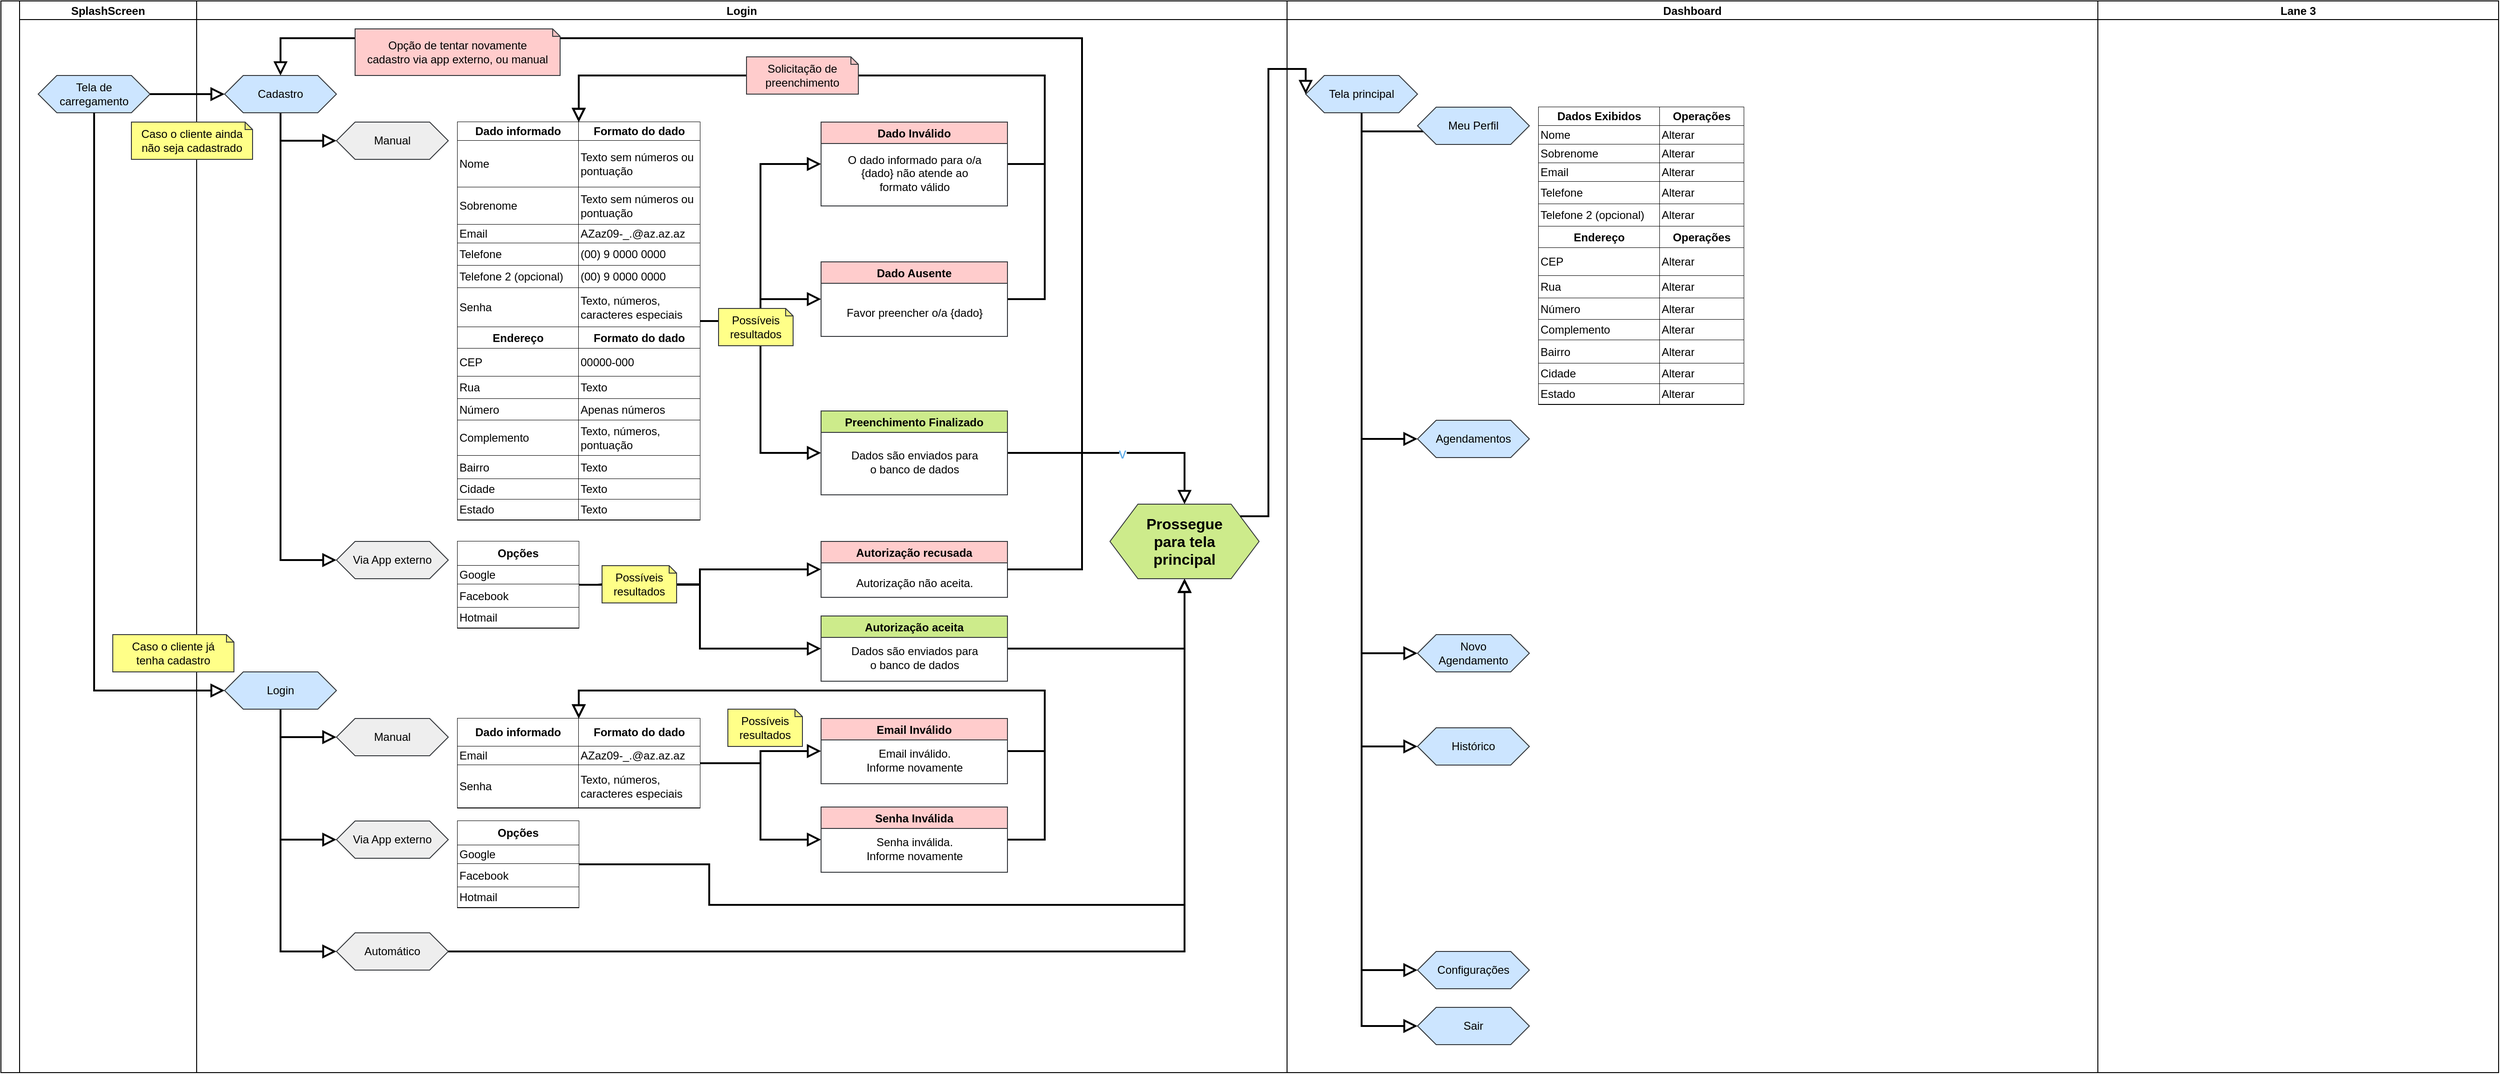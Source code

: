 <mxfile version="15.5.6" type="github">
  <diagram name="Cliente" id="0783ab3e-0a74-02c8-0abd-f7b4e66b4bec">
    <mxGraphModel dx="2865" dy="1978" grid="1" gridSize="10" guides="1" tooltips="1" connect="1" arrows="1" fold="1" page="1" pageScale="1" pageWidth="1169" pageHeight="827" math="0" shadow="0">
      <root>
        <mxCell id="0" />
        <mxCell id="1" parent="0" />
        <mxCell id="LE1P0ZQWoaHicoNtDAZf-1" value=" " style="swimlane;childLayout=stackLayout;resizeParent=1;resizeParentMax=0;startSize=20;horizontal=0;horizontalStack=1;rounded=0;sketch=0;swimlaneLine=0;strokeOpacity=100;separatorColor=none;" parent="1" vertex="1">
          <mxGeometry x="-1120" y="-20" width="2680" height="1150" as="geometry" />
        </mxCell>
        <mxCell id="LE1P0ZQWoaHicoNtDAZf-23" value="SplashScreen" style="swimlane;startSize=20;rounded=0;sketch=0;" parent="LE1P0ZQWoaHicoNtDAZf-1" vertex="1">
          <mxGeometry x="20" width="190" height="1150" as="geometry" />
        </mxCell>
        <mxCell id="xOhRouxDfGiZBzLTzBQK-120" value="&lt;div&gt;&lt;span style=&quot;&quot;&gt;Tela de &lt;br&gt;&lt;/span&gt;&lt;/div&gt;&lt;div&gt;&lt;span style=&quot;&quot;&gt;carregamento&lt;/span&gt;&lt;/div&gt;" style="shape=hexagon;perimeter=hexagonPerimeter2;whiteSpace=wrap;html=1;fixedSize=1;rounded=0;labelBackgroundColor=none;labelBorderColor=none;sketch=0;align=center;fillColor=#cce5ff;strokeColor=#36393d;" parent="LE1P0ZQWoaHicoNtDAZf-23" vertex="1">
          <mxGeometry x="20" y="80" width="120" height="40" as="geometry" />
        </mxCell>
        <mxCell id="LE1P0ZQWoaHicoNtDAZf-2" value="Login" style="swimlane;startSize=20;rounded=0;sketch=0;" parent="LE1P0ZQWoaHicoNtDAZf-1" vertex="1">
          <mxGeometry x="210" width="1170" height="1150" as="geometry" />
        </mxCell>
        <mxCell id="xOhRouxDfGiZBzLTzBQK-249" style="edgeStyle=orthogonalEdgeStyle;rounded=0;sketch=0;orthogonalLoop=1;jettySize=auto;html=1;entryX=0;entryY=0.5;entryDx=0;entryDy=0;fontColor=#5AA9E6;strokeColor=#000000;fillColor=#FFE45E;endArrow=block;endFill=0;endSize=10;startSize=10;strokeWidth=2;" parent="LE1P0ZQWoaHicoNtDAZf-2" source="LE1P0ZQWoaHicoNtDAZf-86" target="xOhRouxDfGiZBzLTzBQK-152" edge="1">
          <mxGeometry relative="1" as="geometry" />
        </mxCell>
        <mxCell id="xOhRouxDfGiZBzLTzBQK-251" style="edgeStyle=orthogonalEdgeStyle;rounded=0;sketch=0;orthogonalLoop=1;jettySize=auto;html=1;fontColor=#5AA9E6;endArrow=block;endFill=0;startSize=10;endSize=10;strokeColor=#000000;strokeWidth=2;fillColor=#FFE45E;" parent="LE1P0ZQWoaHicoNtDAZf-2" source="LE1P0ZQWoaHicoNtDAZf-86" target="xOhRouxDfGiZBzLTzBQK-245" edge="1">
          <mxGeometry relative="1" as="geometry" />
        </mxCell>
        <mxCell id="xOhRouxDfGiZBzLTzBQK-252" style="edgeStyle=orthogonalEdgeStyle;rounded=0;sketch=0;orthogonalLoop=1;jettySize=auto;html=1;fontColor=#5AA9E6;endArrow=block;endFill=0;startSize=10;endSize=10;strokeColor=#000000;strokeWidth=2;fillColor=#FFE45E;" parent="LE1P0ZQWoaHicoNtDAZf-2" source="LE1P0ZQWoaHicoNtDAZf-86" target="xOhRouxDfGiZBzLTzBQK-247" edge="1">
          <mxGeometry relative="1" as="geometry" />
        </mxCell>
        <mxCell id="LE1P0ZQWoaHicoNtDAZf-86" value="" style="shape=table;html=1;whiteSpace=wrap;startSize=0;container=1;collapsible=0;childLayout=tableLayout;columnLines=1;rowLines=1;rounded=0;sketch=0;align=left;labelBorderColor=#000000;fixedRows=0;autosize=1;resizeHeight=1;resizeWidth=1;" parent="LE1P0ZQWoaHicoNtDAZf-2" vertex="1">
          <mxGeometry x="280" y="130" width="260" height="427" as="geometry" />
        </mxCell>
        <mxCell id="LE1P0ZQWoaHicoNtDAZf-87" value="" style="shape=partialRectangle;html=1;whiteSpace=wrap;collapsible=0;dropTarget=0;pointerEvents=0;top=0;left=0;bottom=0;right=0;points=[[0,0.5],[1,0.5]];portConstraint=eastwest;rounded=0;sketch=0;align=left;" parent="LE1P0ZQWoaHicoNtDAZf-86" vertex="1">
          <mxGeometry width="260" height="20" as="geometry" />
        </mxCell>
        <mxCell id="LE1P0ZQWoaHicoNtDAZf-88" value="Dado informado" style="shape=partialRectangle;html=1;whiteSpace=wrap;connectable=0;top=0;left=0;bottom=1;right=1;overflow=hidden;pointerEvents=1;rounded=0;sketch=0;align=center;fontStyle=1" parent="LE1P0ZQWoaHicoNtDAZf-87" vertex="1">
          <mxGeometry width="130" height="20" as="geometry">
            <mxRectangle width="130" height="20" as="alternateBounds" />
          </mxGeometry>
        </mxCell>
        <mxCell id="LE1P0ZQWoaHicoNtDAZf-89" value="Formato do dado&lt;span style=&quot;white-space: pre&quot;&gt;&lt;/span&gt;" style="shape=partialRectangle;html=1;whiteSpace=wrap;connectable=0;top=0;left=0;bottom=1;right=0;overflow=hidden;pointerEvents=1;rounded=0;sketch=0;align=center;fontStyle=1" parent="LE1P0ZQWoaHicoNtDAZf-87" vertex="1">
          <mxGeometry x="130" width="130" height="20" as="geometry">
            <mxRectangle width="130" height="20" as="alternateBounds" />
          </mxGeometry>
        </mxCell>
        <mxCell id="LE1P0ZQWoaHicoNtDAZf-91" value="" style="shape=partialRectangle;html=1;whiteSpace=wrap;collapsible=0;dropTarget=0;pointerEvents=0;top=0;left=0;bottom=0;right=0;points=[[0,0.5],[1,0.5]];portConstraint=eastwest;rounded=0;sketch=0;align=left;" parent="LE1P0ZQWoaHicoNtDAZf-86" vertex="1">
          <mxGeometry y="20" width="260" height="50" as="geometry" />
        </mxCell>
        <mxCell id="LE1P0ZQWoaHicoNtDAZf-92" value="Nome" style="shape=partialRectangle;html=1;whiteSpace=wrap;connectable=0;top=0;left=0;bottom=1;right=1;overflow=hidden;pointerEvents=1;rounded=0;labelBackgroundColor=none;sketch=0;align=left;" parent="LE1P0ZQWoaHicoNtDAZf-91" vertex="1">
          <mxGeometry width="130" height="50" as="geometry">
            <mxRectangle width="130" height="50" as="alternateBounds" />
          </mxGeometry>
        </mxCell>
        <mxCell id="LE1P0ZQWoaHicoNtDAZf-93" value="Texto sem números ou pontuação" style="shape=partialRectangle;html=1;whiteSpace=wrap;connectable=0;top=0;left=0;bottom=1;right=0;overflow=hidden;pointerEvents=1;rounded=0;labelBackgroundColor=none;sketch=0;align=left;" parent="LE1P0ZQWoaHicoNtDAZf-91" vertex="1">
          <mxGeometry x="130" width="130" height="50" as="geometry">
            <mxRectangle width="130" height="50" as="alternateBounds" />
          </mxGeometry>
        </mxCell>
        <mxCell id="LE1P0ZQWoaHicoNtDAZf-95" value="" style="shape=partialRectangle;html=1;whiteSpace=wrap;collapsible=0;dropTarget=0;pointerEvents=0;top=0;left=0;bottom=0;right=0;points=[[0,0.5],[1,0.5]];portConstraint=eastwest;rounded=0;sketch=0;align=left;" parent="LE1P0ZQWoaHicoNtDAZf-86" vertex="1">
          <mxGeometry y="70" width="260" height="40" as="geometry" />
        </mxCell>
        <mxCell id="LE1P0ZQWoaHicoNtDAZf-96" value="Sobrenome" style="shape=partialRectangle;html=1;whiteSpace=wrap;connectable=0;top=0;left=0;bottom=1;right=1;overflow=hidden;pointerEvents=1;rounded=0;labelBackgroundColor=none;sketch=0;align=left;" parent="LE1P0ZQWoaHicoNtDAZf-95" vertex="1">
          <mxGeometry width="130" height="40" as="geometry">
            <mxRectangle width="130" height="40" as="alternateBounds" />
          </mxGeometry>
        </mxCell>
        <mxCell id="LE1P0ZQWoaHicoNtDAZf-97" value="Texto sem números ou pontuação" style="shape=partialRectangle;html=1;whiteSpace=wrap;connectable=0;top=0;left=0;bottom=1;right=0;overflow=visible;pointerEvents=1;rounded=0;labelBackgroundColor=none;sketch=0;align=left;resizeHeight=1;" parent="LE1P0ZQWoaHicoNtDAZf-95" vertex="1">
          <mxGeometry x="130" width="130" height="40" as="geometry">
            <mxRectangle width="130" height="40" as="alternateBounds" />
          </mxGeometry>
        </mxCell>
        <mxCell id="LE1P0ZQWoaHicoNtDAZf-105" style="shape=partialRectangle;html=1;whiteSpace=wrap;collapsible=0;dropTarget=0;pointerEvents=0;top=0;left=0;bottom=0;right=0;points=[[0,0.5],[1,0.5]];portConstraint=eastwest;rounded=0;sketch=0;align=left;" parent="LE1P0ZQWoaHicoNtDAZf-86" vertex="1">
          <mxGeometry y="110" width="260" height="20" as="geometry" />
        </mxCell>
        <mxCell id="LE1P0ZQWoaHicoNtDAZf-106" value="Email" style="shape=partialRectangle;html=1;whiteSpace=wrap;connectable=0;top=0;left=0;bottom=1;right=1;overflow=hidden;pointerEvents=1;rounded=0;labelBackgroundColor=none;sketch=0;align=left;" parent="LE1P0ZQWoaHicoNtDAZf-105" vertex="1">
          <mxGeometry width="130" height="20" as="geometry">
            <mxRectangle width="130" height="20" as="alternateBounds" />
          </mxGeometry>
        </mxCell>
        <mxCell id="LE1P0ZQWoaHicoNtDAZf-107" value="AZaz09-_.@az.az.az" style="shape=partialRectangle;html=1;whiteSpace=wrap;connectable=0;top=0;left=0;bottom=1;right=0;overflow=hidden;pointerEvents=1;rounded=0;labelBackgroundColor=none;sketch=0;align=left;" parent="LE1P0ZQWoaHicoNtDAZf-105" vertex="1">
          <mxGeometry x="130" width="130" height="20" as="geometry">
            <mxRectangle width="130" height="20" as="alternateBounds" />
          </mxGeometry>
        </mxCell>
        <mxCell id="LE1P0ZQWoaHicoNtDAZf-102" style="shape=partialRectangle;html=1;whiteSpace=wrap;collapsible=0;dropTarget=0;pointerEvents=0;top=0;left=0;bottom=0;right=0;points=[[0,0.5],[1,0.5]];portConstraint=eastwest;rounded=0;sketch=0;align=left;" parent="LE1P0ZQWoaHicoNtDAZf-86" vertex="1">
          <mxGeometry y="130" width="260" height="24" as="geometry" />
        </mxCell>
        <mxCell id="LE1P0ZQWoaHicoNtDAZf-103" value="Telefone" style="shape=partialRectangle;html=1;whiteSpace=wrap;connectable=0;top=0;left=0;bottom=1;right=1;overflow=hidden;pointerEvents=1;rounded=0;labelBackgroundColor=none;sketch=0;align=left;" parent="LE1P0ZQWoaHicoNtDAZf-102" vertex="1">
          <mxGeometry width="130" height="24" as="geometry">
            <mxRectangle width="130" height="24" as="alternateBounds" />
          </mxGeometry>
        </mxCell>
        <mxCell id="LE1P0ZQWoaHicoNtDAZf-104" value="(00) 9 0000 0000" style="shape=partialRectangle;html=1;whiteSpace=wrap;connectable=0;top=0;left=0;bottom=1;right=0;overflow=hidden;pointerEvents=1;rounded=0;labelBackgroundColor=none;sketch=0;align=left;" parent="LE1P0ZQWoaHicoNtDAZf-102" vertex="1">
          <mxGeometry x="130" width="130" height="24" as="geometry">
            <mxRectangle width="130" height="24" as="alternateBounds" />
          </mxGeometry>
        </mxCell>
        <mxCell id="xOhRouxDfGiZBzLTzBQK-4" style="shape=partialRectangle;html=1;whiteSpace=wrap;collapsible=0;dropTarget=0;pointerEvents=0;top=0;left=0;bottom=0;right=0;points=[[0,0.5],[1,0.5]];portConstraint=eastwest;rounded=0;sketch=0;align=left;" parent="LE1P0ZQWoaHicoNtDAZf-86" vertex="1">
          <mxGeometry y="154" width="260" height="24" as="geometry" />
        </mxCell>
        <mxCell id="xOhRouxDfGiZBzLTzBQK-5" value="Telefone 2 (opcional)" style="shape=partialRectangle;html=1;whiteSpace=wrap;connectable=0;top=0;left=0;bottom=1;right=1;overflow=hidden;pointerEvents=1;rounded=0;labelBackgroundColor=none;sketch=0;align=left;" parent="xOhRouxDfGiZBzLTzBQK-4" vertex="1">
          <mxGeometry width="130" height="24" as="geometry">
            <mxRectangle width="130" height="24" as="alternateBounds" />
          </mxGeometry>
        </mxCell>
        <mxCell id="xOhRouxDfGiZBzLTzBQK-6" value="(00) 9 0000 0000" style="shape=partialRectangle;html=1;whiteSpace=wrap;connectable=0;top=0;left=0;bottom=1;right=0;overflow=hidden;pointerEvents=1;rounded=0;labelBackgroundColor=none;sketch=0;align=left;" parent="xOhRouxDfGiZBzLTzBQK-4" vertex="1">
          <mxGeometry x="130" width="130" height="24" as="geometry">
            <mxRectangle width="130" height="24" as="alternateBounds" />
          </mxGeometry>
        </mxCell>
        <mxCell id="xOhRouxDfGiZBzLTzBQK-107" style="shape=partialRectangle;html=1;whiteSpace=wrap;collapsible=0;dropTarget=0;pointerEvents=0;top=0;left=0;bottom=0;right=0;points=[[0,0.5],[1,0.5]];portConstraint=eastwest;rounded=0;sketch=0;align=left;" parent="LE1P0ZQWoaHicoNtDAZf-86" vertex="1">
          <mxGeometry y="178" width="260" height="42" as="geometry" />
        </mxCell>
        <mxCell id="xOhRouxDfGiZBzLTzBQK-108" value="Senha" style="shape=partialRectangle;html=1;whiteSpace=wrap;connectable=0;top=0;left=0;bottom=1;right=1;overflow=hidden;pointerEvents=1;rounded=0;labelBackgroundColor=none;sketch=0;align=left;" parent="xOhRouxDfGiZBzLTzBQK-107" vertex="1">
          <mxGeometry width="130" height="42" as="geometry">
            <mxRectangle width="130" height="42" as="alternateBounds" />
          </mxGeometry>
        </mxCell>
        <mxCell id="xOhRouxDfGiZBzLTzBQK-109" value="Texto, números, caracteres especiais" style="shape=partialRectangle;html=1;whiteSpace=wrap;connectable=0;top=0;left=0;bottom=1;right=0;overflow=hidden;pointerEvents=1;rounded=0;labelBackgroundColor=none;sketch=0;align=left;" parent="xOhRouxDfGiZBzLTzBQK-107" vertex="1">
          <mxGeometry x="130" width="130" height="42" as="geometry">
            <mxRectangle width="130" height="42" as="alternateBounds" />
          </mxGeometry>
        </mxCell>
        <mxCell id="LE1P0ZQWoaHicoNtDAZf-99" style="shape=partialRectangle;html=1;whiteSpace=wrap;collapsible=0;dropTarget=0;pointerEvents=0;top=0;left=0;bottom=0;right=0;points=[[0,0.5],[1,0.5]];portConstraint=eastwest;rounded=0;sketch=0;align=left;" parent="LE1P0ZQWoaHicoNtDAZf-86" vertex="1">
          <mxGeometry y="220" width="260" height="23" as="geometry" />
        </mxCell>
        <mxCell id="LE1P0ZQWoaHicoNtDAZf-100" value="Endereço" style="shape=partialRectangle;html=1;whiteSpace=wrap;connectable=0;top=0;left=0;bottom=1;right=1;overflow=hidden;pointerEvents=1;rounded=0;labelBackgroundColor=none;sketch=0;align=center;labelBorderColor=none;fontStyle=1;" parent="LE1P0ZQWoaHicoNtDAZf-99" vertex="1">
          <mxGeometry width="130" height="23" as="geometry">
            <mxRectangle width="130" height="23" as="alternateBounds" />
          </mxGeometry>
        </mxCell>
        <mxCell id="LE1P0ZQWoaHicoNtDAZf-101" value="&lt;div align=&quot;center&quot;&gt;&lt;b&gt;Formato do dado&lt;/b&gt;&lt;br&gt;&lt;/div&gt;" style="shape=partialRectangle;html=1;whiteSpace=wrap;connectable=0;top=0;left=0;bottom=1;right=0;overflow=hidden;pointerEvents=1;rounded=0;labelBackgroundColor=none;sketch=0;align=center;" parent="LE1P0ZQWoaHicoNtDAZf-99" vertex="1">
          <mxGeometry x="130" width="130" height="23" as="geometry">
            <mxRectangle width="130" height="23" as="alternateBounds" />
          </mxGeometry>
        </mxCell>
        <mxCell id="LE1P0ZQWoaHicoNtDAZf-145" style="shape=partialRectangle;html=1;whiteSpace=wrap;collapsible=0;dropTarget=0;pointerEvents=0;top=0;left=0;bottom=0;right=0;points=[[0,0.5],[1,0.5]];portConstraint=eastwest;rounded=0;sketch=0;align=left;" parent="LE1P0ZQWoaHicoNtDAZf-86" vertex="1">
          <mxGeometry y="243" width="260" height="30" as="geometry" />
        </mxCell>
        <mxCell id="LE1P0ZQWoaHicoNtDAZf-146" value="CEP" style="shape=partialRectangle;html=1;whiteSpace=wrap;connectable=0;top=0;left=0;bottom=1;right=1;overflow=hidden;pointerEvents=1;rounded=0;labelBackgroundColor=none;sketch=0;align=left;labelBorderColor=none;fontStyle=0;" parent="LE1P0ZQWoaHicoNtDAZf-145" vertex="1">
          <mxGeometry width="130" height="30" as="geometry">
            <mxRectangle width="130" height="30" as="alternateBounds" />
          </mxGeometry>
        </mxCell>
        <mxCell id="LE1P0ZQWoaHicoNtDAZf-147" value="00000-000" style="shape=partialRectangle;html=1;whiteSpace=wrap;connectable=0;top=0;left=0;bottom=1;right=0;overflow=hidden;pointerEvents=1;rounded=0;labelBackgroundColor=none;sketch=0;align=left;" parent="LE1P0ZQWoaHicoNtDAZf-145" vertex="1">
          <mxGeometry x="130" width="130" height="30" as="geometry">
            <mxRectangle width="130" height="30" as="alternateBounds" />
          </mxGeometry>
        </mxCell>
        <mxCell id="LE1P0ZQWoaHicoNtDAZf-142" style="shape=partialRectangle;html=1;whiteSpace=wrap;collapsible=0;dropTarget=0;pointerEvents=0;top=0;left=0;bottom=0;right=0;points=[[0,0.5],[1,0.5]];portConstraint=eastwest;rounded=0;sketch=0;align=left;" parent="LE1P0ZQWoaHicoNtDAZf-86" vertex="1">
          <mxGeometry y="273" width="260" height="24" as="geometry" />
        </mxCell>
        <mxCell id="LE1P0ZQWoaHicoNtDAZf-143" value="Rua" style="shape=partialRectangle;html=1;whiteSpace=wrap;connectable=0;top=0;left=0;bottom=1;right=1;overflow=hidden;pointerEvents=1;rounded=0;labelBackgroundColor=none;sketch=0;align=left;labelBorderColor=none;fontStyle=0;" parent="LE1P0ZQWoaHicoNtDAZf-142" vertex="1">
          <mxGeometry width="130" height="24" as="geometry">
            <mxRectangle width="130" height="24" as="alternateBounds" />
          </mxGeometry>
        </mxCell>
        <mxCell id="LE1P0ZQWoaHicoNtDAZf-144" value="Texto" style="shape=partialRectangle;html=1;whiteSpace=wrap;connectable=0;top=0;left=0;bottom=1;right=0;overflow=hidden;pointerEvents=1;rounded=0;labelBackgroundColor=none;sketch=0;align=left;" parent="LE1P0ZQWoaHicoNtDAZf-142" vertex="1">
          <mxGeometry x="130" width="130" height="24" as="geometry">
            <mxRectangle width="130" height="24" as="alternateBounds" />
          </mxGeometry>
        </mxCell>
        <mxCell id="LE1P0ZQWoaHicoNtDAZf-139" style="shape=partialRectangle;html=1;whiteSpace=wrap;collapsible=0;dropTarget=0;pointerEvents=0;top=0;left=0;bottom=0;right=0;points=[[0,0.5],[1,0.5]];portConstraint=eastwest;rounded=0;sketch=0;align=left;" parent="LE1P0ZQWoaHicoNtDAZf-86" vertex="1">
          <mxGeometry y="297" width="260" height="23" as="geometry" />
        </mxCell>
        <mxCell id="LE1P0ZQWoaHicoNtDAZf-140" value="Número&lt;span style=&quot;white-space: pre&quot;&gt;&lt;/span&gt;&lt;span style=&quot;white-space: pre&quot;&gt;&lt;/span&gt;&lt;span style=&quot;white-space: pre&quot;&gt;&lt;/span&gt;" style="shape=partialRectangle;html=1;whiteSpace=wrap;connectable=0;top=0;left=0;bottom=1;right=1;overflow=hidden;pointerEvents=1;rounded=0;labelBackgroundColor=none;sketch=0;align=left;labelBorderColor=none;fontStyle=0;" parent="LE1P0ZQWoaHicoNtDAZf-139" vertex="1">
          <mxGeometry width="130" height="23" as="geometry">
            <mxRectangle width="130" height="23" as="alternateBounds" />
          </mxGeometry>
        </mxCell>
        <mxCell id="LE1P0ZQWoaHicoNtDAZf-141" value="Apenas números" style="shape=partialRectangle;html=1;whiteSpace=wrap;connectable=0;top=0;left=0;bottom=1;right=0;overflow=hidden;pointerEvents=1;rounded=0;labelBackgroundColor=none;sketch=0;align=left;" parent="LE1P0ZQWoaHicoNtDAZf-139" vertex="1">
          <mxGeometry x="130" width="130" height="23" as="geometry">
            <mxRectangle width="130" height="23" as="alternateBounds" />
          </mxGeometry>
        </mxCell>
        <mxCell id="LE1P0ZQWoaHicoNtDAZf-136" style="shape=partialRectangle;html=1;whiteSpace=wrap;collapsible=0;dropTarget=0;pointerEvents=0;top=0;left=0;bottom=0;right=0;points=[[0,0.5],[1,0.5]];portConstraint=eastwest;rounded=0;sketch=0;align=left;" parent="LE1P0ZQWoaHicoNtDAZf-86" vertex="1">
          <mxGeometry y="320" width="260" height="38" as="geometry" />
        </mxCell>
        <mxCell id="LE1P0ZQWoaHicoNtDAZf-137" value="Complemento" style="shape=partialRectangle;html=1;whiteSpace=wrap;connectable=0;top=0;left=0;bottom=1;right=1;overflow=hidden;pointerEvents=1;rounded=0;labelBackgroundColor=none;sketch=0;align=left;labelBorderColor=none;fontStyle=0;" parent="LE1P0ZQWoaHicoNtDAZf-136" vertex="1">
          <mxGeometry width="130" height="38" as="geometry">
            <mxRectangle width="130" height="38" as="alternateBounds" />
          </mxGeometry>
        </mxCell>
        <mxCell id="LE1P0ZQWoaHicoNtDAZf-138" value="Texto, números, pontuação" style="shape=partialRectangle;html=1;whiteSpace=wrap;connectable=0;top=0;left=0;bottom=1;right=0;overflow=hidden;pointerEvents=1;rounded=0;labelBackgroundColor=none;sketch=0;align=left;" parent="LE1P0ZQWoaHicoNtDAZf-136" vertex="1">
          <mxGeometry x="130" width="130" height="38" as="geometry">
            <mxRectangle width="130" height="38" as="alternateBounds" />
          </mxGeometry>
        </mxCell>
        <mxCell id="LE1P0ZQWoaHicoNtDAZf-148" style="shape=partialRectangle;html=1;whiteSpace=wrap;collapsible=0;dropTarget=0;pointerEvents=0;top=0;left=0;bottom=0;right=0;points=[[0,0.5],[1,0.5]];portConstraint=eastwest;rounded=0;sketch=0;align=left;" parent="LE1P0ZQWoaHicoNtDAZf-86" vertex="1">
          <mxGeometry y="358" width="260" height="25" as="geometry" />
        </mxCell>
        <mxCell id="LE1P0ZQWoaHicoNtDAZf-149" value="Bairro&lt;span style=&quot;white-space: pre&quot;&gt;&lt;/span&gt;&lt;span style=&quot;white-space: pre&quot;&gt;&lt;/span&gt;" style="shape=partialRectangle;html=1;whiteSpace=wrap;connectable=0;top=0;left=0;bottom=1;right=1;overflow=hidden;pointerEvents=1;rounded=0;labelBackgroundColor=none;sketch=0;align=left;labelBorderColor=none;fontStyle=0;" parent="LE1P0ZQWoaHicoNtDAZf-148" vertex="1">
          <mxGeometry width="130" height="25" as="geometry">
            <mxRectangle width="130" height="25" as="alternateBounds" />
          </mxGeometry>
        </mxCell>
        <mxCell id="LE1P0ZQWoaHicoNtDAZf-150" value="Texto" style="shape=partialRectangle;html=1;whiteSpace=wrap;connectable=0;top=0;left=0;bottom=1;right=0;overflow=hidden;pointerEvents=1;rounded=0;labelBackgroundColor=none;sketch=0;align=left;" parent="LE1P0ZQWoaHicoNtDAZf-148" vertex="1">
          <mxGeometry x="130" width="130" height="25" as="geometry">
            <mxRectangle width="130" height="25" as="alternateBounds" />
          </mxGeometry>
        </mxCell>
        <mxCell id="xOhRouxDfGiZBzLTzBQK-1" style="shape=partialRectangle;html=1;whiteSpace=wrap;collapsible=0;dropTarget=0;pointerEvents=0;top=0;left=0;bottom=0;right=0;points=[[0,0.5],[1,0.5]];portConstraint=eastwest;rounded=0;sketch=0;align=left;" parent="LE1P0ZQWoaHicoNtDAZf-86" vertex="1">
          <mxGeometry y="383" width="260" height="22" as="geometry" />
        </mxCell>
        <mxCell id="xOhRouxDfGiZBzLTzBQK-2" value="Cidade" style="shape=partialRectangle;html=1;whiteSpace=wrap;connectable=0;top=0;left=0;bottom=1;right=1;overflow=hidden;pointerEvents=1;rounded=0;labelBackgroundColor=none;sketch=0;align=left;labelBorderColor=none;fontStyle=0;" parent="xOhRouxDfGiZBzLTzBQK-1" vertex="1">
          <mxGeometry width="130" height="22" as="geometry">
            <mxRectangle width="130" height="22" as="alternateBounds" />
          </mxGeometry>
        </mxCell>
        <mxCell id="xOhRouxDfGiZBzLTzBQK-3" value="Texto" style="shape=partialRectangle;html=1;whiteSpace=wrap;connectable=0;top=0;left=0;bottom=1;right=0;overflow=hidden;pointerEvents=1;rounded=0;labelBackgroundColor=none;sketch=0;align=left;" parent="xOhRouxDfGiZBzLTzBQK-1" vertex="1">
          <mxGeometry x="130" width="130" height="22" as="geometry">
            <mxRectangle width="130" height="22" as="alternateBounds" />
          </mxGeometry>
        </mxCell>
        <mxCell id="xOhRouxDfGiZBzLTzBQK-8" style="shape=partialRectangle;html=1;whiteSpace=wrap;collapsible=0;dropTarget=0;pointerEvents=0;top=0;left=0;bottom=0;right=0;points=[[0,0.5],[1,0.5]];portConstraint=eastwest;rounded=0;sketch=0;align=left;" parent="LE1P0ZQWoaHicoNtDAZf-86" vertex="1">
          <mxGeometry y="405" width="260" height="22" as="geometry" />
        </mxCell>
        <mxCell id="xOhRouxDfGiZBzLTzBQK-9" value="Estado" style="shape=partialRectangle;html=1;whiteSpace=wrap;connectable=0;top=0;left=0;bottom=1;right=1;overflow=hidden;pointerEvents=1;rounded=0;labelBackgroundColor=none;sketch=0;align=left;labelBorderColor=none;fontStyle=0;" parent="xOhRouxDfGiZBzLTzBQK-8" vertex="1">
          <mxGeometry width="130" height="22" as="geometry">
            <mxRectangle width="130" height="22" as="alternateBounds" />
          </mxGeometry>
        </mxCell>
        <mxCell id="xOhRouxDfGiZBzLTzBQK-10" value="Texto" style="shape=partialRectangle;html=1;whiteSpace=wrap;connectable=0;top=0;left=0;bottom=1;right=0;overflow=hidden;pointerEvents=1;rounded=0;labelBackgroundColor=none;sketch=0;align=left;" parent="xOhRouxDfGiZBzLTzBQK-8" vertex="1">
          <mxGeometry x="130" width="130" height="22" as="geometry">
            <mxRectangle width="130" height="22" as="alternateBounds" />
          </mxGeometry>
        </mxCell>
        <mxCell id="xOhRouxDfGiZBzLTzBQK-262" style="edgeStyle=orthogonalEdgeStyle;rounded=0;sketch=0;orthogonalLoop=1;jettySize=auto;html=1;fontColor=#5AA9E6;endArrow=block;endFill=0;startSize=10;endSize=10;strokeColor=#000000;strokeWidth=2;fillColor=#FFE45E;" parent="LE1P0ZQWoaHicoNtDAZf-2" source="xOhRouxDfGiZBzLTzBQK-13" target="xOhRouxDfGiZBzLTzBQK-258" edge="1">
          <mxGeometry relative="1" as="geometry" />
        </mxCell>
        <mxCell id="xOhRouxDfGiZBzLTzBQK-263" style="edgeStyle=orthogonalEdgeStyle;rounded=0;sketch=0;orthogonalLoop=1;jettySize=auto;html=1;fontColor=#5AA9E6;endArrow=block;endFill=0;startSize=10;endSize=10;strokeColor=#000000;strokeWidth=2;fillColor=#FFE45E;startArrow=none;entryX=0;entryY=0.5;entryDx=0;entryDy=0;" parent="LE1P0ZQWoaHicoNtDAZf-2" source="xOhRouxDfGiZBzLTzBQK-264" target="xOhRouxDfGiZBzLTzBQK-256" edge="1">
          <mxGeometry relative="1" as="geometry">
            <Array as="points">
              <mxPoint x="540" y="626" />
              <mxPoint x="540" y="695" />
            </Array>
          </mxGeometry>
        </mxCell>
        <mxCell id="xOhRouxDfGiZBzLTzBQK-13" value="" style="shape=table;html=1;whiteSpace=wrap;startSize=0;container=1;collapsible=0;childLayout=tableLayout;columnLines=1;rowLines=1;rounded=0;sketch=0;align=left;labelBorderColor=#000000;fixedRows=0;autosize=1;resizeHeight=1;resizeWidth=1;" parent="LE1P0ZQWoaHicoNtDAZf-2" vertex="1">
          <mxGeometry x="280" y="580" width="130" height="93" as="geometry" />
        </mxCell>
        <mxCell id="xOhRouxDfGiZBzLTzBQK-14" value="" style="shape=partialRectangle;html=1;whiteSpace=wrap;collapsible=0;dropTarget=0;pointerEvents=0;top=0;left=0;bottom=0;right=0;points=[[0,0.5],[1,0.5]];portConstraint=eastwest;rounded=0;sketch=0;align=left;" parent="xOhRouxDfGiZBzLTzBQK-13" vertex="1">
          <mxGeometry width="130" height="26" as="geometry" />
        </mxCell>
        <mxCell id="xOhRouxDfGiZBzLTzBQK-15" value="Opções" style="shape=partialRectangle;html=1;whiteSpace=wrap;connectable=0;top=0;left=0;bottom=1;right=0;overflow=hidden;pointerEvents=1;rounded=0;sketch=0;align=center;fontStyle=1" parent="xOhRouxDfGiZBzLTzBQK-14" vertex="1">
          <mxGeometry width="130" height="26" as="geometry">
            <mxRectangle width="130" height="26" as="alternateBounds" />
          </mxGeometry>
        </mxCell>
        <mxCell id="xOhRouxDfGiZBzLTzBQK-17" value="" style="shape=partialRectangle;html=1;whiteSpace=wrap;collapsible=0;dropTarget=0;pointerEvents=0;top=0;left=0;bottom=0;right=0;points=[[0,0.5],[1,0.5]];portConstraint=eastwest;rounded=0;sketch=0;align=left;" parent="xOhRouxDfGiZBzLTzBQK-13" vertex="1">
          <mxGeometry y="26" width="130" height="20" as="geometry" />
        </mxCell>
        <mxCell id="xOhRouxDfGiZBzLTzBQK-18" value="Google" style="shape=partialRectangle;html=1;whiteSpace=wrap;connectable=0;top=0;left=0;bottom=1;right=0;overflow=hidden;pointerEvents=1;rounded=0;labelBackgroundColor=none;sketch=0;align=left;" parent="xOhRouxDfGiZBzLTzBQK-17" vertex="1">
          <mxGeometry width="130" height="20" as="geometry">
            <mxRectangle width="130" height="20" as="alternateBounds" />
          </mxGeometry>
        </mxCell>
        <mxCell id="xOhRouxDfGiZBzLTzBQK-20" value="" style="shape=partialRectangle;html=1;whiteSpace=wrap;collapsible=0;dropTarget=0;pointerEvents=0;top=0;left=0;bottom=0;right=0;points=[[0,0.5],[1,0.5]];portConstraint=eastwest;rounded=0;sketch=0;align=left;" parent="xOhRouxDfGiZBzLTzBQK-13" vertex="1">
          <mxGeometry y="46" width="130" height="25" as="geometry" />
        </mxCell>
        <mxCell id="xOhRouxDfGiZBzLTzBQK-21" value="Facebook" style="shape=partialRectangle;html=1;whiteSpace=wrap;connectable=0;top=0;left=0;bottom=1;right=0;overflow=hidden;pointerEvents=1;rounded=0;labelBackgroundColor=none;sketch=0;align=left;" parent="xOhRouxDfGiZBzLTzBQK-20" vertex="1">
          <mxGeometry width="130" height="25" as="geometry">
            <mxRectangle width="130" height="25" as="alternateBounds" />
          </mxGeometry>
        </mxCell>
        <mxCell id="xOhRouxDfGiZBzLTzBQK-23" style="shape=partialRectangle;html=1;whiteSpace=wrap;collapsible=0;dropTarget=0;pointerEvents=0;top=0;left=0;bottom=0;right=0;points=[[0,0.5],[1,0.5]];portConstraint=eastwest;rounded=0;sketch=0;align=left;" parent="xOhRouxDfGiZBzLTzBQK-13" vertex="1">
          <mxGeometry y="71" width="130" height="22" as="geometry" />
        </mxCell>
        <mxCell id="xOhRouxDfGiZBzLTzBQK-24" value="Hotmail" style="shape=partialRectangle;html=1;whiteSpace=wrap;connectable=0;top=0;left=0;bottom=1;right=0;overflow=hidden;pointerEvents=1;rounded=0;labelBackgroundColor=none;sketch=0;align=left;" parent="xOhRouxDfGiZBzLTzBQK-23" vertex="1">
          <mxGeometry width="130" height="22" as="geometry">
            <mxRectangle width="130" height="22" as="alternateBounds" />
          </mxGeometry>
        </mxCell>
        <mxCell id="xOhRouxDfGiZBzLTzBQK-139" style="edgeStyle=orthogonalEdgeStyle;rounded=0;sketch=0;orthogonalLoop=1;jettySize=auto;html=1;entryX=0;entryY=0.5;entryDx=0;entryDy=0;fontColor=#5AA9E6;endArrow=block;endFill=0;startSize=10;strokeWidth=2;endSize=10;" parent="LE1P0ZQWoaHicoNtDAZf-2" source="xOhRouxDfGiZBzLTzBQK-59" target="xOhRouxDfGiZBzLTzBQK-137" edge="1">
          <mxGeometry relative="1" as="geometry" />
        </mxCell>
        <mxCell id="xOhRouxDfGiZBzLTzBQK-142" style="edgeStyle=orthogonalEdgeStyle;rounded=0;sketch=0;orthogonalLoop=1;jettySize=auto;html=1;entryX=0;entryY=0.5;entryDx=0;entryDy=0;fontColor=#5AA9E6;endArrow=block;endFill=0;startSize=10;strokeWidth=2;endSize=10;" parent="LE1P0ZQWoaHicoNtDAZf-2" source="xOhRouxDfGiZBzLTzBQK-59" target="xOhRouxDfGiZBzLTzBQK-140" edge="1">
          <mxGeometry relative="1" as="geometry" />
        </mxCell>
        <mxCell id="xOhRouxDfGiZBzLTzBQK-59" value="&lt;span style=&quot;background-color: transparent&quot;&gt;Cadastro&lt;/span&gt;" style="shape=hexagon;perimeter=hexagonPerimeter2;whiteSpace=wrap;html=1;fixedSize=1;rounded=0;labelBackgroundColor=none;labelBorderColor=none;sketch=0;align=center;fillColor=#cce5ff;strokeColor=#36393d;" parent="LE1P0ZQWoaHicoNtDAZf-2" vertex="1">
          <mxGeometry x="30" y="80" width="120" height="40" as="geometry" />
        </mxCell>
        <mxCell id="xOhRouxDfGiZBzLTzBQK-147" style="edgeStyle=orthogonalEdgeStyle;rounded=0;sketch=0;orthogonalLoop=1;jettySize=auto;html=1;entryX=0;entryY=0.5;entryDx=0;entryDy=0;fontColor=#5AA9E6;endArrow=block;endFill=0;startSize=10;strokeWidth=2;endSize=10;" parent="LE1P0ZQWoaHicoNtDAZf-2" source="xOhRouxDfGiZBzLTzBQK-62" target="xOhRouxDfGiZBzLTzBQK-145" edge="1">
          <mxGeometry relative="1" as="geometry" />
        </mxCell>
        <mxCell id="xOhRouxDfGiZBzLTzBQK-148" style="edgeStyle=orthogonalEdgeStyle;rounded=0;sketch=0;orthogonalLoop=1;jettySize=auto;html=1;entryX=0;entryY=0.5;entryDx=0;entryDy=0;fontColor=#5AA9E6;endArrow=block;endFill=0;startSize=10;endSize=10;strokeWidth=2;" parent="LE1P0ZQWoaHicoNtDAZf-2" source="xOhRouxDfGiZBzLTzBQK-62" target="xOhRouxDfGiZBzLTzBQK-146" edge="1">
          <mxGeometry relative="1" as="geometry" />
        </mxCell>
        <mxCell id="xOhRouxDfGiZBzLTzBQK-150" style="edgeStyle=orthogonalEdgeStyle;rounded=0;sketch=0;orthogonalLoop=1;jettySize=auto;html=1;entryX=0;entryY=0.5;entryDx=0;entryDy=0;fontColor=#5AA9E6;endArrow=block;endFill=0;startSize=10;endSize=10;strokeWidth=2;" parent="LE1P0ZQWoaHicoNtDAZf-2" source="xOhRouxDfGiZBzLTzBQK-62" target="xOhRouxDfGiZBzLTzBQK-149" edge="1">
          <mxGeometry relative="1" as="geometry" />
        </mxCell>
        <mxCell id="xOhRouxDfGiZBzLTzBQK-62" value="Login" style="shape=hexagon;perimeter=hexagonPerimeter2;whiteSpace=wrap;html=1;fixedSize=1;rounded=0;labelBackgroundColor=none;labelBorderColor=none;sketch=0;align=center;fillColor=#cce5ff;strokeColor=#36393d;" parent="LE1P0ZQWoaHicoNtDAZf-2" vertex="1">
          <mxGeometry x="30" y="720" width="120" height="40" as="geometry" />
        </mxCell>
        <mxCell id="xOhRouxDfGiZBzLTzBQK-272" style="edgeStyle=orthogonalEdgeStyle;rounded=0;sketch=0;orthogonalLoop=1;jettySize=auto;html=1;fontColor=#5AA9E6;endArrow=block;endFill=0;startSize=10;endSize=10;strokeColor=#000000;strokeWidth=2;fillColor=#FFE45E;" parent="LE1P0ZQWoaHicoNtDAZf-2" source="xOhRouxDfGiZBzLTzBQK-64" target="xOhRouxDfGiZBzLTzBQK-268" edge="1">
          <mxGeometry relative="1" as="geometry" />
        </mxCell>
        <mxCell id="xOhRouxDfGiZBzLTzBQK-273" style="edgeStyle=orthogonalEdgeStyle;rounded=0;sketch=0;orthogonalLoop=1;jettySize=auto;html=1;fontColor=#5AA9E6;endArrow=block;endFill=0;startSize=10;endSize=10;strokeColor=#000000;strokeWidth=2;fillColor=#FFE45E;" parent="LE1P0ZQWoaHicoNtDAZf-2" source="xOhRouxDfGiZBzLTzBQK-64" target="xOhRouxDfGiZBzLTzBQK-270" edge="1">
          <mxGeometry relative="1" as="geometry" />
        </mxCell>
        <mxCell id="xOhRouxDfGiZBzLTzBQK-64" value="" style="shape=table;html=1;whiteSpace=wrap;startSize=0;container=1;collapsible=0;childLayout=tableLayout;columnLines=1;rowLines=1;rounded=0;sketch=0;align=left;labelBorderColor=#000000;fixedRows=0;autosize=1;resizeHeight=1;resizeWidth=1;" parent="LE1P0ZQWoaHicoNtDAZf-2" vertex="1">
          <mxGeometry x="280" y="770" width="260" height="96.0" as="geometry" />
        </mxCell>
        <mxCell id="xOhRouxDfGiZBzLTzBQK-65" value="" style="shape=partialRectangle;html=1;whiteSpace=wrap;collapsible=0;dropTarget=0;pointerEvents=0;top=0;left=0;bottom=0;right=0;points=[[0,0.5],[1,0.5]];portConstraint=eastwest;rounded=0;sketch=0;align=left;" parent="xOhRouxDfGiZBzLTzBQK-64" vertex="1">
          <mxGeometry width="260" height="30" as="geometry" />
        </mxCell>
        <mxCell id="xOhRouxDfGiZBzLTzBQK-66" value="Dado informado" style="shape=partialRectangle;html=1;whiteSpace=wrap;connectable=0;top=0;left=0;bottom=1;right=1;overflow=hidden;pointerEvents=1;rounded=0;sketch=0;align=center;fontStyle=1" parent="xOhRouxDfGiZBzLTzBQK-65" vertex="1">
          <mxGeometry width="130" height="30" as="geometry">
            <mxRectangle width="130" height="30" as="alternateBounds" />
          </mxGeometry>
        </mxCell>
        <mxCell id="xOhRouxDfGiZBzLTzBQK-67" value="Formato do dado&lt;span style=&quot;white-space: pre&quot;&gt;&lt;/span&gt;" style="shape=partialRectangle;html=1;whiteSpace=wrap;connectable=0;top=0;left=0;bottom=1;right=0;overflow=hidden;pointerEvents=1;rounded=0;sketch=0;align=center;fontStyle=1" parent="xOhRouxDfGiZBzLTzBQK-65" vertex="1">
          <mxGeometry x="130" width="130" height="30" as="geometry">
            <mxRectangle width="130" height="30" as="alternateBounds" />
          </mxGeometry>
        </mxCell>
        <mxCell id="xOhRouxDfGiZBzLTzBQK-74" style="shape=partialRectangle;html=1;whiteSpace=wrap;collapsible=0;dropTarget=0;pointerEvents=0;top=0;left=0;bottom=0;right=0;points=[[0,0.5],[1,0.5]];portConstraint=eastwest;rounded=0;sketch=0;align=left;" parent="xOhRouxDfGiZBzLTzBQK-64" vertex="1">
          <mxGeometry y="30" width="260" height="20" as="geometry" />
        </mxCell>
        <mxCell id="xOhRouxDfGiZBzLTzBQK-75" value="Email" style="shape=partialRectangle;html=1;whiteSpace=wrap;connectable=0;top=0;left=0;bottom=1;right=1;overflow=hidden;pointerEvents=1;rounded=0;labelBackgroundColor=none;sketch=0;align=left;" parent="xOhRouxDfGiZBzLTzBQK-74" vertex="1">
          <mxGeometry width="130" height="20" as="geometry">
            <mxRectangle width="130" height="20" as="alternateBounds" />
          </mxGeometry>
        </mxCell>
        <mxCell id="xOhRouxDfGiZBzLTzBQK-76" value="AZaz09-_.@az.az.az" style="shape=partialRectangle;html=1;whiteSpace=wrap;connectable=0;top=0;left=0;bottom=1;right=0;overflow=hidden;pointerEvents=1;rounded=0;labelBackgroundColor=none;sketch=0;align=left;" parent="xOhRouxDfGiZBzLTzBQK-74" vertex="1">
          <mxGeometry x="130" width="130" height="20" as="geometry">
            <mxRectangle width="130" height="20" as="alternateBounds" />
          </mxGeometry>
        </mxCell>
        <mxCell id="xOhRouxDfGiZBzLTzBQK-77" style="shape=partialRectangle;html=1;whiteSpace=wrap;collapsible=0;dropTarget=0;pointerEvents=0;top=0;left=0;bottom=0;right=0;points=[[0,0.5],[1,0.5]];portConstraint=eastwest;rounded=0;sketch=0;align=left;" parent="xOhRouxDfGiZBzLTzBQK-64" vertex="1">
          <mxGeometry y="50" width="260" height="46" as="geometry" />
        </mxCell>
        <mxCell id="xOhRouxDfGiZBzLTzBQK-78" value="Senha" style="shape=partialRectangle;html=1;whiteSpace=wrap;connectable=0;top=0;left=0;bottom=1;right=1;overflow=hidden;pointerEvents=1;rounded=0;labelBackgroundColor=none;sketch=0;align=left;" parent="xOhRouxDfGiZBzLTzBQK-77" vertex="1">
          <mxGeometry width="130" height="46" as="geometry">
            <mxRectangle width="130" height="46" as="alternateBounds" />
          </mxGeometry>
        </mxCell>
        <mxCell id="xOhRouxDfGiZBzLTzBQK-79" value="Texto, números, caracteres especiais" style="shape=partialRectangle;html=1;whiteSpace=wrap;connectable=0;top=0;left=0;bottom=1;right=0;overflow=hidden;pointerEvents=1;rounded=0;labelBackgroundColor=none;sketch=0;align=left;" parent="xOhRouxDfGiZBzLTzBQK-77" vertex="1">
          <mxGeometry x="130" width="130" height="46" as="geometry">
            <mxRectangle width="130" height="46" as="alternateBounds" />
          </mxGeometry>
        </mxCell>
        <mxCell id="xOhRouxDfGiZBzLTzBQK-282" style="edgeStyle=orthogonalEdgeStyle;rounded=0;sketch=0;orthogonalLoop=1;jettySize=auto;html=1;entryX=0.5;entryY=1;entryDx=0;entryDy=0;fontSize=16;fontColor=#5AA9E6;endArrow=block;endFill=0;startSize=10;endSize=10;strokeColor=#000000;strokeWidth=2;fillColor=#FFE45E;" parent="LE1P0ZQWoaHicoNtDAZf-2" source="xOhRouxDfGiZBzLTzBQK-111" target="xOhRouxDfGiZBzLTzBQK-281" edge="1">
          <mxGeometry relative="1" as="geometry">
            <Array as="points">
              <mxPoint x="550" y="927" />
              <mxPoint x="550" y="970" />
              <mxPoint x="1060" y="970" />
            </Array>
          </mxGeometry>
        </mxCell>
        <mxCell id="xOhRouxDfGiZBzLTzBQK-111" value="" style="shape=table;html=1;whiteSpace=wrap;startSize=0;container=1;collapsible=0;childLayout=tableLayout;columnLines=1;rowLines=1;rounded=0;sketch=0;align=left;labelBorderColor=#000000;fixedRows=0;autosize=1;resizeHeight=1;resizeWidth=1;" parent="LE1P0ZQWoaHicoNtDAZf-2" vertex="1">
          <mxGeometry x="280" y="880" width="130" height="93" as="geometry" />
        </mxCell>
        <mxCell id="xOhRouxDfGiZBzLTzBQK-112" value="" style="shape=partialRectangle;html=1;whiteSpace=wrap;collapsible=0;dropTarget=0;pointerEvents=0;top=0;left=0;bottom=0;right=0;points=[[0,0.5],[1,0.5]];portConstraint=eastwest;rounded=0;sketch=0;align=left;" parent="xOhRouxDfGiZBzLTzBQK-111" vertex="1">
          <mxGeometry width="130" height="26" as="geometry" />
        </mxCell>
        <mxCell id="xOhRouxDfGiZBzLTzBQK-113" value="Opções" style="shape=partialRectangle;html=1;whiteSpace=wrap;connectable=0;top=0;left=0;bottom=1;right=0;overflow=hidden;pointerEvents=1;rounded=0;sketch=0;align=center;fontStyle=1" parent="xOhRouxDfGiZBzLTzBQK-112" vertex="1">
          <mxGeometry width="130" height="26" as="geometry">
            <mxRectangle width="130" height="26" as="alternateBounds" />
          </mxGeometry>
        </mxCell>
        <mxCell id="xOhRouxDfGiZBzLTzBQK-114" value="" style="shape=partialRectangle;html=1;whiteSpace=wrap;collapsible=0;dropTarget=0;pointerEvents=0;top=0;left=0;bottom=0;right=0;points=[[0,0.5],[1,0.5]];portConstraint=eastwest;rounded=0;sketch=0;align=left;" parent="xOhRouxDfGiZBzLTzBQK-111" vertex="1">
          <mxGeometry y="26" width="130" height="20" as="geometry" />
        </mxCell>
        <mxCell id="xOhRouxDfGiZBzLTzBQK-115" value="Google" style="shape=partialRectangle;html=1;whiteSpace=wrap;connectable=0;top=0;left=0;bottom=1;right=0;overflow=hidden;pointerEvents=1;rounded=0;labelBackgroundColor=none;sketch=0;align=left;" parent="xOhRouxDfGiZBzLTzBQK-114" vertex="1">
          <mxGeometry width="130" height="20" as="geometry">
            <mxRectangle width="130" height="20" as="alternateBounds" />
          </mxGeometry>
        </mxCell>
        <mxCell id="xOhRouxDfGiZBzLTzBQK-116" value="" style="shape=partialRectangle;html=1;whiteSpace=wrap;collapsible=0;dropTarget=0;pointerEvents=0;top=0;left=0;bottom=0;right=0;points=[[0,0.5],[1,0.5]];portConstraint=eastwest;rounded=0;sketch=0;align=left;" parent="xOhRouxDfGiZBzLTzBQK-111" vertex="1">
          <mxGeometry y="46" width="130" height="25" as="geometry" />
        </mxCell>
        <mxCell id="xOhRouxDfGiZBzLTzBQK-117" value="Facebook" style="shape=partialRectangle;html=1;whiteSpace=wrap;connectable=0;top=0;left=0;bottom=1;right=0;overflow=hidden;pointerEvents=1;rounded=0;labelBackgroundColor=none;sketch=0;align=left;" parent="xOhRouxDfGiZBzLTzBQK-116" vertex="1">
          <mxGeometry width="130" height="25" as="geometry">
            <mxRectangle width="130" height="25" as="alternateBounds" />
          </mxGeometry>
        </mxCell>
        <mxCell id="xOhRouxDfGiZBzLTzBQK-118" style="shape=partialRectangle;html=1;whiteSpace=wrap;collapsible=0;dropTarget=0;pointerEvents=0;top=0;left=0;bottom=0;right=0;points=[[0,0.5],[1,0.5]];portConstraint=eastwest;rounded=0;sketch=0;align=left;" parent="xOhRouxDfGiZBzLTzBQK-111" vertex="1">
          <mxGeometry y="71" width="130" height="22" as="geometry" />
        </mxCell>
        <mxCell id="xOhRouxDfGiZBzLTzBQK-119" value="Hotmail" style="shape=partialRectangle;html=1;whiteSpace=wrap;connectable=0;top=0;left=0;bottom=1;right=0;overflow=hidden;pointerEvents=1;rounded=0;labelBackgroundColor=none;sketch=0;align=left;" parent="xOhRouxDfGiZBzLTzBQK-118" vertex="1">
          <mxGeometry width="130" height="22" as="geometry">
            <mxRectangle width="130" height="22" as="alternateBounds" />
          </mxGeometry>
        </mxCell>
        <mxCell id="xOhRouxDfGiZBzLTzBQK-122" value="Caso o cliente ainda não seja cadastrado" style="shape=note;whiteSpace=wrap;html=1;backgroundOutline=1;darkOpacity=0.05;rounded=1;labelBorderColor=none;sketch=0;align=center;size=8;fillColor=#ffff88;strokeColor=#36393d;" parent="LE1P0ZQWoaHicoNtDAZf-2" vertex="1">
          <mxGeometry x="-70" y="130" width="130" height="40" as="geometry" />
        </mxCell>
        <mxCell id="xOhRouxDfGiZBzLTzBQK-137" value="Manual" style="shape=hexagon;perimeter=hexagonPerimeter2;whiteSpace=wrap;html=1;fixedSize=1;rounded=0;sketch=0;size=20;fillColor=#eeeeee;strokeColor=#36393d;" parent="LE1P0ZQWoaHicoNtDAZf-2" vertex="1">
          <mxGeometry x="150" y="130" width="120" height="40" as="geometry" />
        </mxCell>
        <mxCell id="xOhRouxDfGiZBzLTzBQK-140" value="Via App externo" style="shape=hexagon;perimeter=hexagonPerimeter2;whiteSpace=wrap;html=1;fixedSize=1;rounded=0;sketch=0;size=20;fillColor=#eeeeee;strokeColor=#36393d;" parent="LE1P0ZQWoaHicoNtDAZf-2" vertex="1">
          <mxGeometry x="150" y="580" width="120" height="40" as="geometry" />
        </mxCell>
        <mxCell id="xOhRouxDfGiZBzLTzBQK-144" value="&lt;div&gt;Caso o cliente já&lt;/div&gt;&lt;div&gt;tenha cadastro&lt;/div&gt;" style="shape=note;whiteSpace=wrap;html=1;backgroundOutline=1;darkOpacity=0.05;rounded=1;labelBorderColor=none;sketch=0;align=center;size=8;fillColor=#ffff88;strokeColor=#36393d;" parent="LE1P0ZQWoaHicoNtDAZf-2" vertex="1">
          <mxGeometry x="-90" y="680" width="130" height="40" as="geometry" />
        </mxCell>
        <mxCell id="xOhRouxDfGiZBzLTzBQK-145" value="Manual" style="shape=hexagon;perimeter=hexagonPerimeter2;whiteSpace=wrap;html=1;fixedSize=1;rounded=0;sketch=0;size=20;fillColor=#eeeeee;strokeColor=#36393d;" parent="LE1P0ZQWoaHicoNtDAZf-2" vertex="1">
          <mxGeometry x="150" y="770" width="120" height="40" as="geometry" />
        </mxCell>
        <mxCell id="xOhRouxDfGiZBzLTzBQK-146" value="Via App externo" style="shape=hexagon;perimeter=hexagonPerimeter2;whiteSpace=wrap;html=1;fixedSize=1;rounded=0;sketch=0;size=20;fillColor=#eeeeee;strokeColor=#36393d;" parent="LE1P0ZQWoaHicoNtDAZf-2" vertex="1">
          <mxGeometry x="150" y="880" width="120" height="40" as="geometry" />
        </mxCell>
        <mxCell id="xOhRouxDfGiZBzLTzBQK-149" value="Automático" style="shape=hexagon;perimeter=hexagonPerimeter2;whiteSpace=wrap;html=1;fixedSize=1;rounded=0;sketch=0;size=20;fillColor=#eeeeee;strokeColor=#36393d;" parent="LE1P0ZQWoaHicoNtDAZf-2" vertex="1">
          <mxGeometry x="150" y="1000" width="120" height="40" as="geometry" />
        </mxCell>
        <mxCell id="xOhRouxDfGiZBzLTzBQK-255" style="edgeStyle=orthogonalEdgeStyle;rounded=0;sketch=0;orthogonalLoop=1;jettySize=auto;html=1;fontColor=#5AA9E6;endArrow=block;endFill=0;startSize=10;endSize=10;strokeColor=#000000;strokeWidth=2;fillColor=#FFE45E;" parent="LE1P0ZQWoaHicoNtDAZf-2" source="xOhRouxDfGiZBzLTzBQK-152" target="LE1P0ZQWoaHicoNtDAZf-87" edge="1">
          <mxGeometry relative="1" as="geometry">
            <Array as="points">
              <mxPoint x="910" y="175" />
              <mxPoint x="910" y="80" />
              <mxPoint x="410" y="80" />
            </Array>
          </mxGeometry>
        </mxCell>
        <mxCell id="xOhRouxDfGiZBzLTzBQK-152" value="Dado Inválido" style="swimlane;rounded=0;labelBorderColor=none;sketch=0;align=center;fillColor=#ffcccc;strokeColor=#36393d;" parent="LE1P0ZQWoaHicoNtDAZf-2" vertex="1">
          <mxGeometry x="670" y="130" width="200" height="90" as="geometry" />
        </mxCell>
        <mxCell id="xOhRouxDfGiZBzLTzBQK-153" value="&lt;div&gt;O dado informado para o/a&lt;/div&gt;&lt;div&gt;{dado} não atende ao&lt;/div&gt;&lt;div&gt;formato válido&lt;/div&gt;" style="text;html=1;align=center;verticalAlign=middle;resizable=0;points=[];autosize=1;" parent="xOhRouxDfGiZBzLTzBQK-152" vertex="1">
          <mxGeometry x="20" y="30" width="160" height="50" as="geometry" />
        </mxCell>
        <mxCell id="xOhRouxDfGiZBzLTzBQK-253" style="edgeStyle=orthogonalEdgeStyle;rounded=0;sketch=0;orthogonalLoop=1;jettySize=auto;html=1;fontColor=#5AA9E6;endArrow=block;endFill=0;startSize=10;endSize=10;strokeColor=#000000;strokeWidth=2;fillColor=#FFE45E;" parent="LE1P0ZQWoaHicoNtDAZf-2" source="xOhRouxDfGiZBzLTzBQK-245" target="LE1P0ZQWoaHicoNtDAZf-87" edge="1">
          <mxGeometry relative="1" as="geometry">
            <Array as="points">
              <mxPoint x="910" y="320" />
              <mxPoint x="910" y="80" />
              <mxPoint x="410" y="80" />
            </Array>
          </mxGeometry>
        </mxCell>
        <mxCell id="xOhRouxDfGiZBzLTzBQK-245" value="Dado Ausente" style="swimlane;rounded=0;labelBorderColor=none;sketch=0;align=center;fillColor=#ffcccc;strokeColor=#36393d;" parent="LE1P0ZQWoaHicoNtDAZf-2" vertex="1">
          <mxGeometry x="670" y="280" width="200" height="80" as="geometry" />
        </mxCell>
        <mxCell id="xOhRouxDfGiZBzLTzBQK-246" value="Favor preencher o/a {dado}" style="text;html=1;align=center;verticalAlign=middle;resizable=0;points=[];autosize=1;" parent="xOhRouxDfGiZBzLTzBQK-245" vertex="1">
          <mxGeometry x="20" y="45" width="160" height="20" as="geometry" />
        </mxCell>
        <mxCell id="xOhRouxDfGiZBzLTzBQK-286" value="v" style="edgeStyle=orthogonalEdgeStyle;rounded=0;sketch=0;orthogonalLoop=1;jettySize=auto;html=1;entryX=0.5;entryY=0;entryDx=0;entryDy=0;fontSize=16;fontColor=#5AA9E6;endArrow=block;endFill=0;startSize=10;endSize=10;strokeColor=#000000;strokeWidth=2;fillColor=#FFE45E;" parent="LE1P0ZQWoaHicoNtDAZf-2" source="xOhRouxDfGiZBzLTzBQK-247" target="xOhRouxDfGiZBzLTzBQK-281" edge="1">
          <mxGeometry relative="1" as="geometry">
            <Array as="points">
              <mxPoint x="1060" y="485" />
            </Array>
          </mxGeometry>
        </mxCell>
        <mxCell id="xOhRouxDfGiZBzLTzBQK-247" value="Preenchimento Finalizado" style="swimlane;rounded=0;labelBorderColor=none;sketch=0;align=center;fillColor=#cdeb8b;strokeColor=#36393d;" parent="LE1P0ZQWoaHicoNtDAZf-2" vertex="1">
          <mxGeometry x="670" y="440" width="200" height="90" as="geometry" />
        </mxCell>
        <mxCell id="xOhRouxDfGiZBzLTzBQK-248" value="&lt;div&gt;Dados são enviados para&lt;/div&gt;&lt;div&gt;o banco de dados&lt;/div&gt;" style="text;html=1;align=center;verticalAlign=middle;resizable=0;points=[];autosize=1;" parent="xOhRouxDfGiZBzLTzBQK-247" vertex="1">
          <mxGeometry x="25" y="40" width="150" height="30" as="geometry" />
        </mxCell>
        <mxCell id="xOhRouxDfGiZBzLTzBQK-250" value="&lt;div&gt;Possíveis &lt;br&gt;&lt;/div&gt;&lt;div&gt;resultados&lt;/div&gt;" style="shape=note;whiteSpace=wrap;html=1;backgroundOutline=1;darkOpacity=0.05;rounded=1;labelBorderColor=none;sketch=0;align=center;size=8;fillColor=#ffff88;strokeColor=#36393d;" parent="LE1P0ZQWoaHicoNtDAZf-2" vertex="1">
          <mxGeometry x="560" y="330" width="80" height="40" as="geometry" />
        </mxCell>
        <mxCell id="xOhRouxDfGiZBzLTzBQK-254" value="Solicitação de preenchimento" style="shape=note;whiteSpace=wrap;html=1;backgroundOutline=1;darkOpacity=0.05;rounded=1;labelBorderColor=none;sketch=0;align=center;size=8;fillColor=#ffcccc;strokeColor=#36393d;" parent="LE1P0ZQWoaHicoNtDAZf-2" vertex="1">
          <mxGeometry x="590" y="60" width="120" height="40" as="geometry" />
        </mxCell>
        <mxCell id="xOhRouxDfGiZBzLTzBQK-287" style="edgeStyle=orthogonalEdgeStyle;rounded=0;sketch=0;orthogonalLoop=1;jettySize=auto;html=1;fontSize=16;fontColor=#5AA9E6;endArrow=block;endFill=0;startSize=10;endSize=10;strokeColor=#000000;strokeWidth=2;fillColor=#FFE45E;" parent="LE1P0ZQWoaHicoNtDAZf-2" source="xOhRouxDfGiZBzLTzBQK-256" target="xOhRouxDfGiZBzLTzBQK-281" edge="1">
          <mxGeometry relative="1" as="geometry" />
        </mxCell>
        <mxCell id="xOhRouxDfGiZBzLTzBQK-256" value="Autorização aceita" style="swimlane;rounded=0;labelBorderColor=none;sketch=0;align=center;fillColor=#cdeb8b;strokeColor=#36393d;" parent="LE1P0ZQWoaHicoNtDAZf-2" vertex="1">
          <mxGeometry x="670" y="660" width="200" height="70" as="geometry" />
        </mxCell>
        <mxCell id="xOhRouxDfGiZBzLTzBQK-257" value="&lt;div&gt;Dados são enviados para&lt;/div&gt;&lt;div&gt;o banco de dados&lt;/div&gt;" style="text;html=1;align=center;verticalAlign=middle;resizable=0;points=[];autosize=1;" parent="xOhRouxDfGiZBzLTzBQK-256" vertex="1">
          <mxGeometry x="25" y="30" width="150" height="30" as="geometry" />
        </mxCell>
        <mxCell id="xOhRouxDfGiZBzLTzBQK-258" value="Autorização recusada" style="swimlane;rounded=0;labelBorderColor=none;sketch=0;align=center;fillColor=#ffcccc;strokeColor=#36393d;" parent="LE1P0ZQWoaHicoNtDAZf-2" vertex="1">
          <mxGeometry x="670" y="580" width="200" height="60" as="geometry" />
        </mxCell>
        <mxCell id="xOhRouxDfGiZBzLTzBQK-259" value="Autorização não aceita." style="text;html=1;align=center;verticalAlign=middle;resizable=0;points=[];autosize=1;" parent="xOhRouxDfGiZBzLTzBQK-258" vertex="1">
          <mxGeometry x="30" y="35" width="140" height="20" as="geometry" />
        </mxCell>
        <mxCell id="xOhRouxDfGiZBzLTzBQK-264" value="&lt;div&gt;Possíveis &lt;br&gt;&lt;/div&gt;&lt;div&gt;resultados&lt;/div&gt;" style="shape=note;whiteSpace=wrap;html=1;backgroundOutline=1;darkOpacity=0.05;rounded=1;labelBorderColor=none;sketch=0;align=center;size=8;fillColor=#ffff88;strokeColor=#36393d;" parent="LE1P0ZQWoaHicoNtDAZf-2" vertex="1">
          <mxGeometry x="435" y="606" width="80" height="40" as="geometry" />
        </mxCell>
        <mxCell id="xOhRouxDfGiZBzLTzBQK-265" value="" style="edgeStyle=orthogonalEdgeStyle;rounded=0;sketch=0;orthogonalLoop=1;jettySize=auto;html=1;fontColor=#5AA9E6;endArrow=none;endFill=0;startSize=10;endSize=10;strokeColor=#000000;strokeWidth=2;fillColor=#FFE45E;" parent="LE1P0ZQWoaHicoNtDAZf-2" source="xOhRouxDfGiZBzLTzBQK-13" target="xOhRouxDfGiZBzLTzBQK-264" edge="1">
          <mxGeometry relative="1" as="geometry">
            <mxPoint x="-500" y="626.483" as="sourcePoint" />
            <mxPoint x="-240" y="715.034" as="targetPoint" />
            <Array as="points" />
          </mxGeometry>
        </mxCell>
        <mxCell id="xOhRouxDfGiZBzLTzBQK-266" style="edgeStyle=orthogonalEdgeStyle;rounded=0;sketch=0;orthogonalLoop=1;jettySize=auto;html=1;fontColor=#5AA9E6;endArrow=block;endFill=0;startSize=10;endSize=10;strokeColor=#000000;strokeWidth=2;fillColor=#FFE45E;entryX=0.5;entryY=0;entryDx=0;entryDy=0;" parent="LE1P0ZQWoaHicoNtDAZf-2" source="xOhRouxDfGiZBzLTzBQK-258" target="xOhRouxDfGiZBzLTzBQK-59" edge="1">
          <mxGeometry relative="1" as="geometry">
            <mxPoint x="380" y="60" as="targetPoint" />
            <Array as="points">
              <mxPoint x="950" y="610" />
              <mxPoint x="950" y="40" />
              <mxPoint x="90" y="40" />
            </Array>
          </mxGeometry>
        </mxCell>
        <mxCell id="xOhRouxDfGiZBzLTzBQK-267" value="&lt;div&gt;Opção de tentar novamente &lt;br&gt;&lt;/div&gt;&lt;div&gt;cadastro via app externo, ou manual&lt;/div&gt;" style="shape=note;whiteSpace=wrap;html=1;backgroundOutline=1;darkOpacity=0.05;rounded=1;labelBorderColor=none;sketch=0;align=center;size=8;fillColor=#ffcccc;strokeColor=#36393d;" parent="LE1P0ZQWoaHicoNtDAZf-2" vertex="1">
          <mxGeometry x="170" y="30" width="220" height="50" as="geometry" />
        </mxCell>
        <mxCell id="xOhRouxDfGiZBzLTzBQK-284" style="edgeStyle=orthogonalEdgeStyle;rounded=0;sketch=0;orthogonalLoop=1;jettySize=auto;html=1;fontSize=16;fontColor=#5AA9E6;endArrow=block;endFill=0;startSize=10;endSize=10;strokeColor=#000000;strokeWidth=2;fillColor=#FFE45E;" parent="LE1P0ZQWoaHicoNtDAZf-2" source="xOhRouxDfGiZBzLTzBQK-268" target="xOhRouxDfGiZBzLTzBQK-65" edge="1">
          <mxGeometry relative="1" as="geometry">
            <Array as="points">
              <mxPoint x="910" y="805" />
              <mxPoint x="910" y="740" />
              <mxPoint x="410" y="740" />
            </Array>
          </mxGeometry>
        </mxCell>
        <mxCell id="xOhRouxDfGiZBzLTzBQK-268" value="Email Inválido" style="swimlane;rounded=0;labelBorderColor=none;sketch=0;align=center;fillColor=#ffcccc;strokeColor=#36393d;" parent="LE1P0ZQWoaHicoNtDAZf-2" vertex="1">
          <mxGeometry x="670" y="770" width="200" height="70" as="geometry" />
        </mxCell>
        <mxCell id="xOhRouxDfGiZBzLTzBQK-269" value="&lt;div&gt;Email inválido.&lt;/div&gt;&lt;div&gt;Informe novamente&lt;/div&gt;" style="text;html=1;align=center;verticalAlign=middle;resizable=0;points=[];autosize=1;" parent="xOhRouxDfGiZBzLTzBQK-268" vertex="1">
          <mxGeometry x="40" y="30" width="120" height="30" as="geometry" />
        </mxCell>
        <mxCell id="xOhRouxDfGiZBzLTzBQK-285" style="edgeStyle=orthogonalEdgeStyle;rounded=0;sketch=0;orthogonalLoop=1;jettySize=auto;html=1;fontSize=16;fontColor=#5AA9E6;endArrow=block;endFill=0;startSize=10;endSize=10;strokeColor=#000000;strokeWidth=2;fillColor=#FFE45E;" parent="LE1P0ZQWoaHicoNtDAZf-2" source="xOhRouxDfGiZBzLTzBQK-270" target="xOhRouxDfGiZBzLTzBQK-65" edge="1">
          <mxGeometry relative="1" as="geometry">
            <Array as="points">
              <mxPoint x="910" y="900" />
              <mxPoint x="910" y="740" />
              <mxPoint x="410" y="740" />
            </Array>
          </mxGeometry>
        </mxCell>
        <mxCell id="xOhRouxDfGiZBzLTzBQK-270" value="Senha Inválida" style="swimlane;rounded=0;labelBorderColor=none;sketch=0;align=center;fillColor=#ffcccc;strokeColor=#36393d;" parent="LE1P0ZQWoaHicoNtDAZf-2" vertex="1">
          <mxGeometry x="670" y="865" width="200" height="70" as="geometry" />
        </mxCell>
        <mxCell id="xOhRouxDfGiZBzLTzBQK-271" value="&lt;div&gt;Senha inválida.&lt;/div&gt;&lt;div&gt;Informe novamente&lt;/div&gt;" style="text;html=1;align=center;verticalAlign=middle;resizable=0;points=[];autosize=1;" parent="xOhRouxDfGiZBzLTzBQK-270" vertex="1">
          <mxGeometry x="40" y="30" width="120" height="30" as="geometry" />
        </mxCell>
        <mxCell id="xOhRouxDfGiZBzLTzBQK-274" value="&lt;div&gt;Possíveis &lt;br&gt;&lt;/div&gt;&lt;div&gt;resultados&lt;/div&gt;" style="shape=note;whiteSpace=wrap;html=1;backgroundOutline=1;darkOpacity=0.05;rounded=1;labelBorderColor=none;sketch=0;align=center;size=8;fillColor=#ffff88;strokeColor=#36393d;" parent="LE1P0ZQWoaHicoNtDAZf-2" vertex="1">
          <mxGeometry x="570" y="760" width="80" height="40" as="geometry" />
        </mxCell>
        <mxCell id="xOhRouxDfGiZBzLTzBQK-281" value="&lt;div&gt;&lt;font style=&quot;font-size: 16px&quot;&gt;Prossegue&lt;/font&gt;&lt;/div&gt;&lt;div&gt;&lt;font style=&quot;font-size: 16px&quot;&gt;para tela&lt;/font&gt;&lt;/div&gt;&lt;div&gt;&lt;font style=&quot;font-size: 16px&quot;&gt;principal&lt;/font&gt;&lt;/div&gt;" style="shape=hexagon;perimeter=hexagonPerimeter2;whiteSpace=wrap;html=1;fixedSize=1;rounded=0;sketch=0;size=30;fontStyle=1;fillColor=#cdeb8b;strokeColor=#36393d;" parent="LE1P0ZQWoaHicoNtDAZf-2" vertex="1">
          <mxGeometry x="980" y="540" width="160" height="80" as="geometry" />
        </mxCell>
        <mxCell id="xOhRouxDfGiZBzLTzBQK-283" style="edgeStyle=orthogonalEdgeStyle;rounded=0;sketch=0;orthogonalLoop=1;jettySize=auto;html=1;fontSize=16;fontColor=#5AA9E6;endArrow=block;endFill=0;startSize=10;endSize=10;strokeColor=#000000;strokeWidth=2;fillColor=#FFE45E;entryX=0.5;entryY=1;entryDx=0;entryDy=0;" parent="LE1P0ZQWoaHicoNtDAZf-2" source="xOhRouxDfGiZBzLTzBQK-149" target="xOhRouxDfGiZBzLTzBQK-281" edge="1">
          <mxGeometry relative="1" as="geometry">
            <mxPoint x="850" y="1040" as="targetPoint" />
            <Array as="points">
              <mxPoint x="1060" y="1020" />
            </Array>
          </mxGeometry>
        </mxCell>
        <mxCell id="LE1P0ZQWoaHicoNtDAZf-3" value="Dashboard" style="swimlane;startSize=20;rounded=0;sketch=0;" parent="LE1P0ZQWoaHicoNtDAZf-1" vertex="1">
          <mxGeometry x="1380" width="870" height="1150" as="geometry" />
        </mxCell>
        <mxCell id="OxGUQbnt3fiG56Fqti0W-104" style="edgeStyle=orthogonalEdgeStyle;rounded=0;sketch=0;orthogonalLoop=1;jettySize=auto;html=1;entryX=0;entryY=0.5;entryDx=0;entryDy=0;fontSize=16;fontColor=#5AA9E6;endArrow=block;endFill=0;startSize=10;endSize=10;strokeColor=#000000;strokeWidth=2;fillColor=#FFE45E;" edge="1" parent="LE1P0ZQWoaHicoNtDAZf-3" source="Lux9b_ITZ5xcmjfqSg10-1" target="OxGUQbnt3fiG56Fqti0W-1">
          <mxGeometry relative="1" as="geometry" />
        </mxCell>
        <mxCell id="OxGUQbnt3fiG56Fqti0W-105" style="edgeStyle=orthogonalEdgeStyle;rounded=0;sketch=0;orthogonalLoop=1;jettySize=auto;html=1;entryX=0;entryY=0.5;entryDx=0;entryDy=0;fontSize=16;fontColor=#5AA9E6;endArrow=block;endFill=0;startSize=10;endSize=10;strokeColor=#000000;strokeWidth=2;fillColor=#FFE45E;" edge="1" parent="LE1P0ZQWoaHicoNtDAZf-3" source="Lux9b_ITZ5xcmjfqSg10-1" target="OxGUQbnt3fiG56Fqti0W-2">
          <mxGeometry relative="1" as="geometry" />
        </mxCell>
        <mxCell id="OxGUQbnt3fiG56Fqti0W-106" style="edgeStyle=orthogonalEdgeStyle;rounded=0;sketch=0;orthogonalLoop=1;jettySize=auto;html=1;entryX=0;entryY=0.5;entryDx=0;entryDy=0;fontSize=16;fontColor=#5AA9E6;endArrow=block;endFill=0;startSize=10;endSize=10;strokeColor=#000000;strokeWidth=2;fillColor=#FFE45E;" edge="1" parent="LE1P0ZQWoaHicoNtDAZf-3" source="Lux9b_ITZ5xcmjfqSg10-1" target="OxGUQbnt3fiG56Fqti0W-3">
          <mxGeometry relative="1" as="geometry" />
        </mxCell>
        <mxCell id="OxGUQbnt3fiG56Fqti0W-107" style="edgeStyle=orthogonalEdgeStyle;rounded=0;sketch=0;orthogonalLoop=1;jettySize=auto;html=1;entryX=0;entryY=0.5;entryDx=0;entryDy=0;fontSize=16;fontColor=#5AA9E6;endArrow=block;endFill=0;startSize=10;endSize=10;strokeColor=#000000;strokeWidth=2;fillColor=#FFE45E;" edge="1" parent="LE1P0ZQWoaHicoNtDAZf-3" source="Lux9b_ITZ5xcmjfqSg10-1" target="OxGUQbnt3fiG56Fqti0W-4">
          <mxGeometry relative="1" as="geometry" />
        </mxCell>
        <mxCell id="OxGUQbnt3fiG56Fqti0W-108" style="edgeStyle=orthogonalEdgeStyle;rounded=0;sketch=0;orthogonalLoop=1;jettySize=auto;html=1;entryX=0;entryY=0.5;entryDx=0;entryDy=0;fontSize=16;fontColor=#5AA9E6;endArrow=block;endFill=0;startSize=10;endSize=10;strokeColor=#000000;strokeWidth=2;fillColor=#FFE45E;" edge="1" parent="LE1P0ZQWoaHicoNtDAZf-3" source="Lux9b_ITZ5xcmjfqSg10-1" target="OxGUQbnt3fiG56Fqti0W-5">
          <mxGeometry relative="1" as="geometry" />
        </mxCell>
        <mxCell id="OxGUQbnt3fiG56Fqti0W-109" style="edgeStyle=orthogonalEdgeStyle;rounded=0;sketch=0;orthogonalLoop=1;jettySize=auto;html=1;entryX=0;entryY=0.5;entryDx=0;entryDy=0;fontSize=16;fontColor=#5AA9E6;endArrow=block;endFill=0;startSize=10;endSize=10;strokeColor=#000000;strokeWidth=2;fillColor=#FFE45E;" edge="1" parent="LE1P0ZQWoaHicoNtDAZf-3" source="Lux9b_ITZ5xcmjfqSg10-1" target="OxGUQbnt3fiG56Fqti0W-7">
          <mxGeometry relative="1" as="geometry" />
        </mxCell>
        <mxCell id="Lux9b_ITZ5xcmjfqSg10-1" value="Tela principal" style="shape=hexagon;perimeter=hexagonPerimeter2;whiteSpace=wrap;html=1;fixedSize=1;rounded=0;labelBackgroundColor=none;labelBorderColor=none;sketch=0;align=center;fillColor=#cce5ff;strokeColor=#36393d;" vertex="1" parent="LE1P0ZQWoaHicoNtDAZf-3">
          <mxGeometry x="20" y="80" width="120" height="40" as="geometry" />
        </mxCell>
        <mxCell id="OxGUQbnt3fiG56Fqti0W-1" value="Meu Perfil" style="shape=hexagon;perimeter=hexagonPerimeter2;whiteSpace=wrap;html=1;fixedSize=1;rounded=0;labelBackgroundColor=none;labelBorderColor=none;sketch=0;align=center;fillColor=#cce5ff;strokeColor=#36393d;" vertex="1" parent="LE1P0ZQWoaHicoNtDAZf-3">
          <mxGeometry x="140" y="114" width="120" height="40" as="geometry" />
        </mxCell>
        <mxCell id="OxGUQbnt3fiG56Fqti0W-2" value="Agendamentos" style="shape=hexagon;perimeter=hexagonPerimeter2;whiteSpace=wrap;html=1;fixedSize=1;rounded=0;labelBackgroundColor=none;labelBorderColor=none;sketch=0;align=center;fillColor=#cce5ff;strokeColor=#36393d;" vertex="1" parent="LE1P0ZQWoaHicoNtDAZf-3">
          <mxGeometry x="140" y="450" width="120" height="40" as="geometry" />
        </mxCell>
        <mxCell id="OxGUQbnt3fiG56Fqti0W-3" value="&lt;div&gt;Novo &lt;br&gt;&lt;/div&gt;&lt;div&gt;Agendamento&lt;/div&gt;" style="shape=hexagon;perimeter=hexagonPerimeter2;whiteSpace=wrap;html=1;fixedSize=1;rounded=0;labelBackgroundColor=none;labelBorderColor=none;sketch=0;align=center;fillColor=#cce5ff;strokeColor=#36393d;" vertex="1" parent="LE1P0ZQWoaHicoNtDAZf-3">
          <mxGeometry x="140" y="680" width="120" height="40" as="geometry" />
        </mxCell>
        <mxCell id="OxGUQbnt3fiG56Fqti0W-4" value="Histórico" style="shape=hexagon;perimeter=hexagonPerimeter2;whiteSpace=wrap;html=1;fixedSize=1;rounded=0;labelBackgroundColor=none;labelBorderColor=none;sketch=0;align=center;fillColor=#cce5ff;strokeColor=#36393d;" vertex="1" parent="LE1P0ZQWoaHicoNtDAZf-3">
          <mxGeometry x="140" y="780" width="120" height="40" as="geometry" />
        </mxCell>
        <mxCell id="OxGUQbnt3fiG56Fqti0W-5" value="Configurações" style="shape=hexagon;perimeter=hexagonPerimeter2;whiteSpace=wrap;html=1;fixedSize=1;rounded=0;labelBackgroundColor=none;labelBorderColor=none;sketch=0;align=center;fillColor=#cce5ff;strokeColor=#36393d;" vertex="1" parent="LE1P0ZQWoaHicoNtDAZf-3">
          <mxGeometry x="140" y="1020" width="120" height="40" as="geometry" />
        </mxCell>
        <mxCell id="OxGUQbnt3fiG56Fqti0W-7" value="Sair" style="shape=hexagon;perimeter=hexagonPerimeter2;whiteSpace=wrap;html=1;fixedSize=1;rounded=0;labelBackgroundColor=none;labelBorderColor=none;sketch=0;align=center;fillColor=#cce5ff;strokeColor=#36393d;" vertex="1" parent="LE1P0ZQWoaHicoNtDAZf-3">
          <mxGeometry x="140" y="1080" width="120" height="40" as="geometry" />
        </mxCell>
        <mxCell id="OxGUQbnt3fiG56Fqti0W-54" value="" style="shape=table;html=1;whiteSpace=wrap;startSize=0;container=1;collapsible=0;childLayout=tableLayout;columnLines=1;rowLines=1;rounded=0;sketch=0;align=left;labelBorderColor=#000000;fixedRows=0;autosize=1;resizeHeight=1;resizeWidth=1;" vertex="1" parent="LE1P0ZQWoaHicoNtDAZf-3">
          <mxGeometry x="270" y="114" width="220" height="319" as="geometry" />
        </mxCell>
        <mxCell id="OxGUQbnt3fiG56Fqti0W-55" value="" style="shape=partialRectangle;html=1;whiteSpace=wrap;collapsible=0;dropTarget=0;pointerEvents=0;top=0;left=0;bottom=0;right=0;points=[[0,0.5],[1,0.5]];portConstraint=eastwest;rounded=0;sketch=0;align=left;" vertex="1" parent="OxGUQbnt3fiG56Fqti0W-54">
          <mxGeometry width="220" height="20" as="geometry" />
        </mxCell>
        <mxCell id="OxGUQbnt3fiG56Fqti0W-56" value="Dados Exibidos" style="shape=partialRectangle;html=1;whiteSpace=wrap;connectable=0;top=0;left=0;bottom=1;right=1;overflow=hidden;pointerEvents=1;rounded=0;sketch=0;align=center;fontStyle=1" vertex="1" parent="OxGUQbnt3fiG56Fqti0W-55">
          <mxGeometry width="130" height="20" as="geometry">
            <mxRectangle width="130" height="20" as="alternateBounds" />
          </mxGeometry>
        </mxCell>
        <mxCell id="OxGUQbnt3fiG56Fqti0W-57" value="Operações" style="shape=partialRectangle;html=1;whiteSpace=wrap;connectable=0;top=0;left=0;bottom=1;right=0;overflow=hidden;pointerEvents=1;rounded=0;sketch=0;align=center;fontStyle=1" vertex="1" parent="OxGUQbnt3fiG56Fqti0W-55">
          <mxGeometry x="130" width="90" height="20" as="geometry">
            <mxRectangle width="90" height="20" as="alternateBounds" />
          </mxGeometry>
        </mxCell>
        <mxCell id="OxGUQbnt3fiG56Fqti0W-58" value="" style="shape=partialRectangle;html=1;whiteSpace=wrap;collapsible=0;dropTarget=0;pointerEvents=0;top=0;left=0;bottom=0;right=0;points=[[0,0.5],[1,0.5]];portConstraint=eastwest;rounded=0;sketch=0;align=left;" vertex="1" parent="OxGUQbnt3fiG56Fqti0W-54">
          <mxGeometry y="20" width="220" height="20" as="geometry" />
        </mxCell>
        <mxCell id="OxGUQbnt3fiG56Fqti0W-59" value="Nome" style="shape=partialRectangle;html=1;whiteSpace=wrap;connectable=0;top=0;left=0;bottom=1;right=1;overflow=hidden;pointerEvents=1;rounded=0;labelBackgroundColor=none;sketch=0;align=left;" vertex="1" parent="OxGUQbnt3fiG56Fqti0W-58">
          <mxGeometry width="130" height="20" as="geometry">
            <mxRectangle width="130" height="20" as="alternateBounds" />
          </mxGeometry>
        </mxCell>
        <mxCell id="OxGUQbnt3fiG56Fqti0W-60" value="Alterar" style="shape=partialRectangle;html=1;whiteSpace=wrap;connectable=0;top=0;left=0;bottom=1;right=0;overflow=hidden;pointerEvents=1;rounded=0;labelBackgroundColor=none;sketch=0;align=left;" vertex="1" parent="OxGUQbnt3fiG56Fqti0W-58">
          <mxGeometry x="130" width="90" height="20" as="geometry">
            <mxRectangle width="90" height="20" as="alternateBounds" />
          </mxGeometry>
        </mxCell>
        <mxCell id="OxGUQbnt3fiG56Fqti0W-61" value="" style="shape=partialRectangle;html=1;whiteSpace=wrap;collapsible=0;dropTarget=0;pointerEvents=0;top=0;left=0;bottom=0;right=0;points=[[0,0.5],[1,0.5]];portConstraint=eastwest;rounded=0;sketch=0;align=left;" vertex="1" parent="OxGUQbnt3fiG56Fqti0W-54">
          <mxGeometry y="40" width="220" height="20" as="geometry" />
        </mxCell>
        <mxCell id="OxGUQbnt3fiG56Fqti0W-62" value="Sobrenome" style="shape=partialRectangle;html=1;whiteSpace=wrap;connectable=0;top=0;left=0;bottom=1;right=1;overflow=hidden;pointerEvents=1;rounded=0;labelBackgroundColor=none;sketch=0;align=left;" vertex="1" parent="OxGUQbnt3fiG56Fqti0W-61">
          <mxGeometry width="130" height="20" as="geometry">
            <mxRectangle width="130" height="20" as="alternateBounds" />
          </mxGeometry>
        </mxCell>
        <mxCell id="OxGUQbnt3fiG56Fqti0W-63" value="Alterar" style="shape=partialRectangle;html=1;whiteSpace=wrap;connectable=0;top=0;left=0;bottom=1;right=0;overflow=visible;pointerEvents=1;rounded=0;labelBackgroundColor=none;sketch=0;align=left;resizeHeight=1;" vertex="1" parent="OxGUQbnt3fiG56Fqti0W-61">
          <mxGeometry x="130" width="90" height="20" as="geometry">
            <mxRectangle width="90" height="20" as="alternateBounds" />
          </mxGeometry>
        </mxCell>
        <mxCell id="OxGUQbnt3fiG56Fqti0W-64" style="shape=partialRectangle;html=1;whiteSpace=wrap;collapsible=0;dropTarget=0;pointerEvents=0;top=0;left=0;bottom=0;right=0;points=[[0,0.5],[1,0.5]];portConstraint=eastwest;rounded=0;sketch=0;align=left;" vertex="1" parent="OxGUQbnt3fiG56Fqti0W-54">
          <mxGeometry y="60" width="220" height="20" as="geometry" />
        </mxCell>
        <mxCell id="OxGUQbnt3fiG56Fqti0W-65" value="Email" style="shape=partialRectangle;html=1;whiteSpace=wrap;connectable=0;top=0;left=0;bottom=1;right=1;overflow=hidden;pointerEvents=1;rounded=0;labelBackgroundColor=none;sketch=0;align=left;" vertex="1" parent="OxGUQbnt3fiG56Fqti0W-64">
          <mxGeometry width="130" height="20" as="geometry">
            <mxRectangle width="130" height="20" as="alternateBounds" />
          </mxGeometry>
        </mxCell>
        <mxCell id="OxGUQbnt3fiG56Fqti0W-66" value="Alterar" style="shape=partialRectangle;html=1;whiteSpace=wrap;connectable=0;top=0;left=0;bottom=1;right=0;overflow=hidden;pointerEvents=1;rounded=0;labelBackgroundColor=none;sketch=0;align=left;" vertex="1" parent="OxGUQbnt3fiG56Fqti0W-64">
          <mxGeometry x="130" width="90" height="20" as="geometry">
            <mxRectangle width="90" height="20" as="alternateBounds" />
          </mxGeometry>
        </mxCell>
        <mxCell id="OxGUQbnt3fiG56Fqti0W-67" style="shape=partialRectangle;html=1;whiteSpace=wrap;collapsible=0;dropTarget=0;pointerEvents=0;top=0;left=0;bottom=0;right=0;points=[[0,0.5],[1,0.5]];portConstraint=eastwest;rounded=0;sketch=0;align=left;" vertex="1" parent="OxGUQbnt3fiG56Fqti0W-54">
          <mxGeometry y="80" width="220" height="24" as="geometry" />
        </mxCell>
        <mxCell id="OxGUQbnt3fiG56Fqti0W-68" value="Telefone" style="shape=partialRectangle;html=1;whiteSpace=wrap;connectable=0;top=0;left=0;bottom=1;right=1;overflow=hidden;pointerEvents=1;rounded=0;labelBackgroundColor=none;sketch=0;align=left;" vertex="1" parent="OxGUQbnt3fiG56Fqti0W-67">
          <mxGeometry width="130" height="24" as="geometry">
            <mxRectangle width="130" height="24" as="alternateBounds" />
          </mxGeometry>
        </mxCell>
        <mxCell id="OxGUQbnt3fiG56Fqti0W-69" value="Alterar" style="shape=partialRectangle;html=1;whiteSpace=wrap;connectable=0;top=0;left=0;bottom=1;right=0;overflow=hidden;pointerEvents=1;rounded=0;labelBackgroundColor=none;sketch=0;align=left;" vertex="1" parent="OxGUQbnt3fiG56Fqti0W-67">
          <mxGeometry x="130" width="90" height="24" as="geometry">
            <mxRectangle width="90" height="24" as="alternateBounds" />
          </mxGeometry>
        </mxCell>
        <mxCell id="OxGUQbnt3fiG56Fqti0W-70" style="shape=partialRectangle;html=1;whiteSpace=wrap;collapsible=0;dropTarget=0;pointerEvents=0;top=0;left=0;bottom=0;right=0;points=[[0,0.5],[1,0.5]];portConstraint=eastwest;rounded=0;sketch=0;align=left;" vertex="1" parent="OxGUQbnt3fiG56Fqti0W-54">
          <mxGeometry y="104" width="220" height="24" as="geometry" />
        </mxCell>
        <mxCell id="OxGUQbnt3fiG56Fqti0W-71" value="Telefone 2 (opcional)" style="shape=partialRectangle;html=1;whiteSpace=wrap;connectable=0;top=0;left=0;bottom=1;right=1;overflow=hidden;pointerEvents=1;rounded=0;labelBackgroundColor=none;sketch=0;align=left;" vertex="1" parent="OxGUQbnt3fiG56Fqti0W-70">
          <mxGeometry width="130" height="24" as="geometry">
            <mxRectangle width="130" height="24" as="alternateBounds" />
          </mxGeometry>
        </mxCell>
        <mxCell id="OxGUQbnt3fiG56Fqti0W-72" value="Alterar" style="shape=partialRectangle;html=1;whiteSpace=wrap;connectable=0;top=0;left=0;bottom=1;right=0;overflow=hidden;pointerEvents=1;rounded=0;labelBackgroundColor=none;sketch=0;align=left;" vertex="1" parent="OxGUQbnt3fiG56Fqti0W-70">
          <mxGeometry x="130" width="90" height="24" as="geometry">
            <mxRectangle width="90" height="24" as="alternateBounds" />
          </mxGeometry>
        </mxCell>
        <mxCell id="OxGUQbnt3fiG56Fqti0W-76" style="shape=partialRectangle;html=1;whiteSpace=wrap;collapsible=0;dropTarget=0;pointerEvents=0;top=0;left=0;bottom=0;right=0;points=[[0,0.5],[1,0.5]];portConstraint=eastwest;rounded=0;sketch=0;align=left;" vertex="1" parent="OxGUQbnt3fiG56Fqti0W-54">
          <mxGeometry y="128" width="220" height="23" as="geometry" />
        </mxCell>
        <mxCell id="OxGUQbnt3fiG56Fqti0W-77" value="Endereço" style="shape=partialRectangle;html=1;whiteSpace=wrap;connectable=0;top=0;left=0;bottom=1;right=1;overflow=hidden;pointerEvents=1;rounded=0;labelBackgroundColor=none;sketch=0;align=center;labelBorderColor=none;fontStyle=1;" vertex="1" parent="OxGUQbnt3fiG56Fqti0W-76">
          <mxGeometry width="130" height="23" as="geometry">
            <mxRectangle width="130" height="23" as="alternateBounds" />
          </mxGeometry>
        </mxCell>
        <mxCell id="OxGUQbnt3fiG56Fqti0W-78" value="Operações" style="shape=partialRectangle;html=1;whiteSpace=wrap;connectable=0;top=0;left=0;bottom=1;right=0;overflow=hidden;pointerEvents=1;rounded=0;labelBackgroundColor=none;sketch=0;align=center;fontStyle=1" vertex="1" parent="OxGUQbnt3fiG56Fqti0W-76">
          <mxGeometry x="130" width="90" height="23" as="geometry">
            <mxRectangle width="90" height="23" as="alternateBounds" />
          </mxGeometry>
        </mxCell>
        <mxCell id="OxGUQbnt3fiG56Fqti0W-79" style="shape=partialRectangle;html=1;whiteSpace=wrap;collapsible=0;dropTarget=0;pointerEvents=0;top=0;left=0;bottom=0;right=0;points=[[0,0.5],[1,0.5]];portConstraint=eastwest;rounded=0;sketch=0;align=left;" vertex="1" parent="OxGUQbnt3fiG56Fqti0W-54">
          <mxGeometry y="151" width="220" height="30" as="geometry" />
        </mxCell>
        <mxCell id="OxGUQbnt3fiG56Fqti0W-80" value="CEP" style="shape=partialRectangle;html=1;whiteSpace=wrap;connectable=0;top=0;left=0;bottom=1;right=1;overflow=hidden;pointerEvents=1;rounded=0;labelBackgroundColor=none;sketch=0;align=left;labelBorderColor=none;fontStyle=0;" vertex="1" parent="OxGUQbnt3fiG56Fqti0W-79">
          <mxGeometry width="130" height="30" as="geometry">
            <mxRectangle width="130" height="30" as="alternateBounds" />
          </mxGeometry>
        </mxCell>
        <mxCell id="OxGUQbnt3fiG56Fqti0W-81" value="Alterar" style="shape=partialRectangle;html=1;whiteSpace=wrap;connectable=0;top=0;left=0;bottom=1;right=0;overflow=hidden;pointerEvents=1;rounded=0;labelBackgroundColor=none;sketch=0;align=left;" vertex="1" parent="OxGUQbnt3fiG56Fqti0W-79">
          <mxGeometry x="130" width="90" height="30" as="geometry">
            <mxRectangle width="90" height="30" as="alternateBounds" />
          </mxGeometry>
        </mxCell>
        <mxCell id="OxGUQbnt3fiG56Fqti0W-82" style="shape=partialRectangle;html=1;whiteSpace=wrap;collapsible=0;dropTarget=0;pointerEvents=0;top=0;left=0;bottom=0;right=0;points=[[0,0.5],[1,0.5]];portConstraint=eastwest;rounded=0;sketch=0;align=left;" vertex="1" parent="OxGUQbnt3fiG56Fqti0W-54">
          <mxGeometry y="181" width="220" height="24" as="geometry" />
        </mxCell>
        <mxCell id="OxGUQbnt3fiG56Fqti0W-83" value="Rua" style="shape=partialRectangle;html=1;whiteSpace=wrap;connectable=0;top=0;left=0;bottom=1;right=1;overflow=hidden;pointerEvents=1;rounded=0;labelBackgroundColor=none;sketch=0;align=left;labelBorderColor=none;fontStyle=0;" vertex="1" parent="OxGUQbnt3fiG56Fqti0W-82">
          <mxGeometry width="130" height="24" as="geometry">
            <mxRectangle width="130" height="24" as="alternateBounds" />
          </mxGeometry>
        </mxCell>
        <mxCell id="OxGUQbnt3fiG56Fqti0W-84" value="Alterar" style="shape=partialRectangle;html=1;whiteSpace=wrap;connectable=0;top=0;left=0;bottom=1;right=0;overflow=hidden;pointerEvents=1;rounded=0;labelBackgroundColor=none;sketch=0;align=left;" vertex="1" parent="OxGUQbnt3fiG56Fqti0W-82">
          <mxGeometry x="130" width="90" height="24" as="geometry">
            <mxRectangle width="90" height="24" as="alternateBounds" />
          </mxGeometry>
        </mxCell>
        <mxCell id="OxGUQbnt3fiG56Fqti0W-85" style="shape=partialRectangle;html=1;whiteSpace=wrap;collapsible=0;dropTarget=0;pointerEvents=0;top=0;left=0;bottom=0;right=0;points=[[0,0.5],[1,0.5]];portConstraint=eastwest;rounded=0;sketch=0;align=left;" vertex="1" parent="OxGUQbnt3fiG56Fqti0W-54">
          <mxGeometry y="205" width="220" height="23" as="geometry" />
        </mxCell>
        <mxCell id="OxGUQbnt3fiG56Fqti0W-86" value="Número&lt;span style=&quot;white-space: pre&quot;&gt;&lt;/span&gt;&lt;span style=&quot;white-space: pre&quot;&gt;&lt;/span&gt;&lt;span style=&quot;white-space: pre&quot;&gt;&lt;/span&gt;" style="shape=partialRectangle;html=1;whiteSpace=wrap;connectable=0;top=0;left=0;bottom=1;right=1;overflow=hidden;pointerEvents=1;rounded=0;labelBackgroundColor=none;sketch=0;align=left;labelBorderColor=none;fontStyle=0;" vertex="1" parent="OxGUQbnt3fiG56Fqti0W-85">
          <mxGeometry width="130" height="23" as="geometry">
            <mxRectangle width="130" height="23" as="alternateBounds" />
          </mxGeometry>
        </mxCell>
        <mxCell id="OxGUQbnt3fiG56Fqti0W-87" value="Alterar" style="shape=partialRectangle;html=1;whiteSpace=wrap;connectable=0;top=0;left=0;bottom=1;right=0;overflow=hidden;pointerEvents=1;rounded=0;labelBackgroundColor=none;sketch=0;align=left;" vertex="1" parent="OxGUQbnt3fiG56Fqti0W-85">
          <mxGeometry x="130" width="90" height="23" as="geometry">
            <mxRectangle width="90" height="23" as="alternateBounds" />
          </mxGeometry>
        </mxCell>
        <mxCell id="OxGUQbnt3fiG56Fqti0W-88" style="shape=partialRectangle;html=1;whiteSpace=wrap;collapsible=0;dropTarget=0;pointerEvents=0;top=0;left=0;bottom=0;right=0;points=[[0,0.5],[1,0.5]];portConstraint=eastwest;rounded=0;sketch=0;align=left;" vertex="1" parent="OxGUQbnt3fiG56Fqti0W-54">
          <mxGeometry y="228" width="220" height="22" as="geometry" />
        </mxCell>
        <mxCell id="OxGUQbnt3fiG56Fqti0W-89" value="Complemento" style="shape=partialRectangle;html=1;whiteSpace=wrap;connectable=0;top=0;left=0;bottom=1;right=1;overflow=hidden;pointerEvents=1;rounded=0;labelBackgroundColor=none;sketch=0;align=left;labelBorderColor=none;fontStyle=0;" vertex="1" parent="OxGUQbnt3fiG56Fqti0W-88">
          <mxGeometry width="130" height="22" as="geometry">
            <mxRectangle width="130" height="22" as="alternateBounds" />
          </mxGeometry>
        </mxCell>
        <mxCell id="OxGUQbnt3fiG56Fqti0W-90" value="Alterar" style="shape=partialRectangle;html=1;whiteSpace=wrap;connectable=0;top=0;left=0;bottom=1;right=0;overflow=hidden;pointerEvents=1;rounded=0;labelBackgroundColor=none;sketch=0;align=left;" vertex="1" parent="OxGUQbnt3fiG56Fqti0W-88">
          <mxGeometry x="130" width="90" height="22" as="geometry">
            <mxRectangle width="90" height="22" as="alternateBounds" />
          </mxGeometry>
        </mxCell>
        <mxCell id="OxGUQbnt3fiG56Fqti0W-91" style="shape=partialRectangle;html=1;whiteSpace=wrap;collapsible=0;dropTarget=0;pointerEvents=0;top=0;left=0;bottom=0;right=0;points=[[0,0.5],[1,0.5]];portConstraint=eastwest;rounded=0;sketch=0;align=left;" vertex="1" parent="OxGUQbnt3fiG56Fqti0W-54">
          <mxGeometry y="250" width="220" height="25" as="geometry" />
        </mxCell>
        <mxCell id="OxGUQbnt3fiG56Fqti0W-92" value="Bairro&lt;span style=&quot;white-space: pre&quot;&gt;&lt;/span&gt;&lt;span style=&quot;white-space: pre&quot;&gt;&lt;/span&gt;" style="shape=partialRectangle;html=1;whiteSpace=wrap;connectable=0;top=0;left=0;bottom=1;right=1;overflow=hidden;pointerEvents=1;rounded=0;labelBackgroundColor=none;sketch=0;align=left;labelBorderColor=none;fontStyle=0;" vertex="1" parent="OxGUQbnt3fiG56Fqti0W-91">
          <mxGeometry width="130" height="25" as="geometry">
            <mxRectangle width="130" height="25" as="alternateBounds" />
          </mxGeometry>
        </mxCell>
        <mxCell id="OxGUQbnt3fiG56Fqti0W-93" value="Alterar" style="shape=partialRectangle;html=1;whiteSpace=wrap;connectable=0;top=0;left=0;bottom=1;right=0;overflow=hidden;pointerEvents=1;rounded=0;labelBackgroundColor=none;sketch=0;align=left;" vertex="1" parent="OxGUQbnt3fiG56Fqti0W-91">
          <mxGeometry x="130" width="90" height="25" as="geometry">
            <mxRectangle width="90" height="25" as="alternateBounds" />
          </mxGeometry>
        </mxCell>
        <mxCell id="OxGUQbnt3fiG56Fqti0W-94" style="shape=partialRectangle;html=1;whiteSpace=wrap;collapsible=0;dropTarget=0;pointerEvents=0;top=0;left=0;bottom=0;right=0;points=[[0,0.5],[1,0.5]];portConstraint=eastwest;rounded=0;sketch=0;align=left;" vertex="1" parent="OxGUQbnt3fiG56Fqti0W-54">
          <mxGeometry y="275" width="220" height="22" as="geometry" />
        </mxCell>
        <mxCell id="OxGUQbnt3fiG56Fqti0W-95" value="Cidade" style="shape=partialRectangle;html=1;whiteSpace=wrap;connectable=0;top=0;left=0;bottom=1;right=1;overflow=hidden;pointerEvents=1;rounded=0;labelBackgroundColor=none;sketch=0;align=left;labelBorderColor=none;fontStyle=0;" vertex="1" parent="OxGUQbnt3fiG56Fqti0W-94">
          <mxGeometry width="130" height="22" as="geometry">
            <mxRectangle width="130" height="22" as="alternateBounds" />
          </mxGeometry>
        </mxCell>
        <mxCell id="OxGUQbnt3fiG56Fqti0W-96" value="Alterar" style="shape=partialRectangle;html=1;whiteSpace=wrap;connectable=0;top=0;left=0;bottom=1;right=0;overflow=hidden;pointerEvents=1;rounded=0;labelBackgroundColor=none;sketch=0;align=left;" vertex="1" parent="OxGUQbnt3fiG56Fqti0W-94">
          <mxGeometry x="130" width="90" height="22" as="geometry">
            <mxRectangle width="90" height="22" as="alternateBounds" />
          </mxGeometry>
        </mxCell>
        <mxCell id="OxGUQbnt3fiG56Fqti0W-97" style="shape=partialRectangle;html=1;whiteSpace=wrap;collapsible=0;dropTarget=0;pointerEvents=0;top=0;left=0;bottom=0;right=0;points=[[0,0.5],[1,0.5]];portConstraint=eastwest;rounded=0;sketch=0;align=left;" vertex="1" parent="OxGUQbnt3fiG56Fqti0W-54">
          <mxGeometry y="297" width="220" height="22" as="geometry" />
        </mxCell>
        <mxCell id="OxGUQbnt3fiG56Fqti0W-98" value="Estado" style="shape=partialRectangle;html=1;whiteSpace=wrap;connectable=0;top=0;left=0;bottom=1;right=1;overflow=hidden;pointerEvents=1;rounded=0;labelBackgroundColor=none;sketch=0;align=left;labelBorderColor=none;fontStyle=0;" vertex="1" parent="OxGUQbnt3fiG56Fqti0W-97">
          <mxGeometry width="130" height="22" as="geometry">
            <mxRectangle width="130" height="22" as="alternateBounds" />
          </mxGeometry>
        </mxCell>
        <mxCell id="OxGUQbnt3fiG56Fqti0W-99" value="Alterar" style="shape=partialRectangle;html=1;whiteSpace=wrap;connectable=0;top=0;left=0;bottom=1;right=0;overflow=hidden;pointerEvents=1;rounded=0;labelBackgroundColor=none;sketch=0;align=left;" vertex="1" parent="OxGUQbnt3fiG56Fqti0W-97">
          <mxGeometry x="130" width="90" height="22" as="geometry">
            <mxRectangle width="90" height="22" as="alternateBounds" />
          </mxGeometry>
        </mxCell>
        <mxCell id="LE1P0ZQWoaHicoNtDAZf-4" value="Lane 3" style="swimlane;startSize=20;rounded=0;sketch=0;" parent="LE1P0ZQWoaHicoNtDAZf-1" vertex="1">
          <mxGeometry x="2250" width="430" height="1150" as="geometry" />
        </mxCell>
        <mxCell id="xOhRouxDfGiZBzLTzBQK-121" style="edgeStyle=orthogonalEdgeStyle;curved=0;rounded=1;sketch=0;orthogonalLoop=1;jettySize=auto;html=1;fontColor=#5AA9E6;endArrow=block;endFill=0;startSize=10;strokeWidth=2;endSize=10;" parent="LE1P0ZQWoaHicoNtDAZf-1" source="xOhRouxDfGiZBzLTzBQK-120" target="xOhRouxDfGiZBzLTzBQK-59" edge="1">
          <mxGeometry relative="1" as="geometry" />
        </mxCell>
        <mxCell id="xOhRouxDfGiZBzLTzBQK-143" style="edgeStyle=orthogonalEdgeStyle;rounded=0;sketch=0;orthogonalLoop=1;jettySize=auto;html=1;fontColor=#5AA9E6;endArrow=block;endFill=0;startSize=10;strokeWidth=2;entryX=0;entryY=0.5;entryDx=0;entryDy=0;endSize=10;" parent="LE1P0ZQWoaHicoNtDAZf-1" source="xOhRouxDfGiZBzLTzBQK-120" target="xOhRouxDfGiZBzLTzBQK-62" edge="1">
          <mxGeometry relative="1" as="geometry">
            <mxPoint x="150" y="560" as="targetPoint" />
            <Array as="points">
              <mxPoint x="100" y="740" />
            </Array>
          </mxGeometry>
        </mxCell>
        <mxCell id="OxGUQbnt3fiG56Fqti0W-100" style="edgeStyle=orthogonalEdgeStyle;rounded=0;sketch=0;orthogonalLoop=1;jettySize=auto;html=1;entryX=0;entryY=0.5;entryDx=0;entryDy=0;fontSize=16;fontColor=#5AA9E6;endArrow=block;endFill=0;startSize=10;endSize=10;strokeColor=#000000;strokeWidth=2;fillColor=#FFE45E;" edge="1" parent="LE1P0ZQWoaHicoNtDAZf-1" source="xOhRouxDfGiZBzLTzBQK-281" target="Lux9b_ITZ5xcmjfqSg10-1">
          <mxGeometry relative="1" as="geometry">
            <Array as="points">
              <mxPoint x="1360" y="553" />
              <mxPoint x="1360" y="73" />
            </Array>
          </mxGeometry>
        </mxCell>
      </root>
    </mxGraphModel>
  </diagram>
</mxfile>
